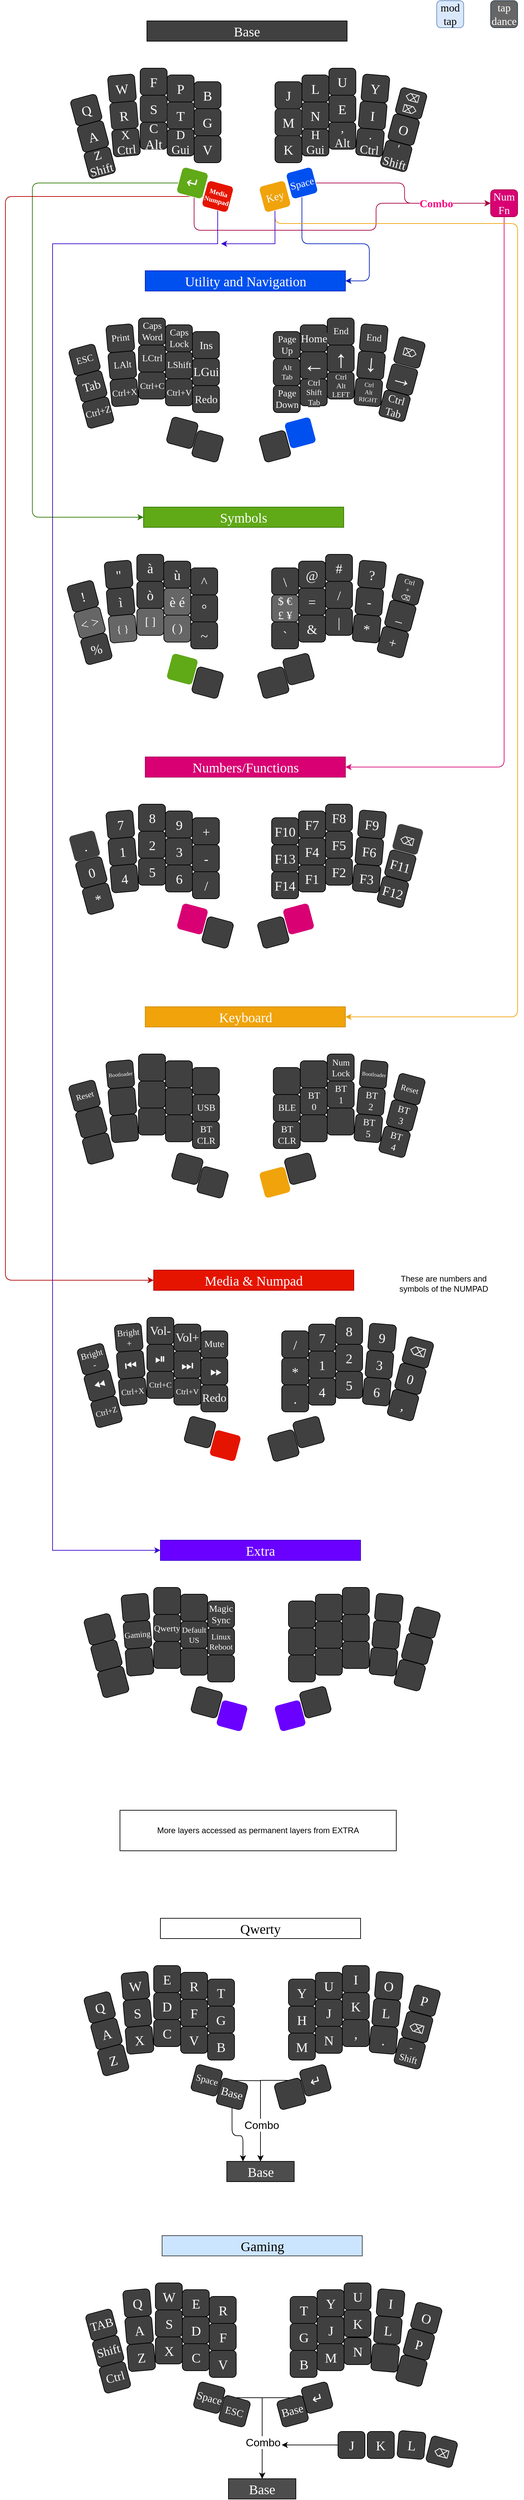 <mxfile version="23.1.5" type="device">
  <diagram id="EX9U6J9YtXhR0Z1IHUno" name="Pagina-1">
    <mxGraphModel dx="981" dy="2262" grid="1" gridSize="10" guides="0" tooltips="1" connect="1" arrows="1" fold="1" page="1" pageScale="1" pageWidth="827" pageHeight="1169" math="0" shadow="0">
      <root>
        <mxCell id="0" />
        <mxCell id="1" parent="0" />
        <mxCell id="iFBfvALlvyKdv1rGwnyk-2" value="R" style="rounded=1;whiteSpace=wrap;html=1;fontSize=20;fillColor=#404040;fontFamily=Tahoma;fontColor=#FFFFFF;rotation=355;strokeColor=#171717;verticalAlign=middle;" parent="1" vertex="1">
          <mxGeometry x="196" y="110" width="40" height="40" as="geometry" />
        </mxCell>
        <mxCell id="iFBfvALlvyKdv1rGwnyk-3" value="Base" style="rounded=0;whiteSpace=wrap;html=1;fontSize=20;fillColor=#404040;glass=0;sketch=0;fontColor=#FFFFFF;fontFamily=Lucida Console;" parent="1" vertex="1">
          <mxGeometry x="250" y="-10" width="297" height="30" as="geometry" />
        </mxCell>
        <mxCell id="iFBfvALlvyKdv1rGwnyk-4" value="V" style="rounded=1;whiteSpace=wrap;html=1;fontSize=20;fillColor=#404040;fontFamily=Tahoma;fontColor=#FAFAFA;" parent="1" vertex="1">
          <mxGeometry x="320" y="160" width="40" height="40" as="geometry" />
        </mxCell>
        <mxCell id="iFBfvALlvyKdv1rGwnyk-7" value="B" style="rounded=1;whiteSpace=wrap;html=1;fontSize=20;fillColor=#404040;fontFamily=Tahoma;fontColor=#FAFAFA;" parent="1" vertex="1">
          <mxGeometry x="320" y="80" width="40" height="40" as="geometry" />
        </mxCell>
        <mxCell id="iFBfvALlvyKdv1rGwnyk-8" value="T" style="rounded=1;whiteSpace=wrap;html=1;fontSize=20;fillColor=#404040;fontFamily=Tahoma;fontColor=#ffffff;strokeColor=#171717;verticalAlign=middle;" parent="1" vertex="1">
          <mxGeometry x="280" y="110" width="40" height="40" as="geometry" />
        </mxCell>
        <mxCell id="iFBfvALlvyKdv1rGwnyk-9" value="G" style="rounded=1;whiteSpace=wrap;html=1;fontSize=20;fillColor=#404040;fontFamily=Tahoma;fontColor=#FAFAFA;" parent="1" vertex="1">
          <mxGeometry x="320" y="120" width="40" height="40" as="geometry" />
        </mxCell>
        <mxCell id="iFBfvALlvyKdv1rGwnyk-10" value="W" style="rounded=1;whiteSpace=wrap;html=1;fontSize=20;fillColor=#404040;fontFamily=Tahoma;fontColor=#FAFAFA;rotation=-5;" parent="1" vertex="1">
          <mxGeometry x="193" y="70" width="40" height="40" as="geometry" />
        </mxCell>
        <mxCell id="iFBfvALlvyKdv1rGwnyk-11" value="S" style="rounded=1;whiteSpace=wrap;html=1;fontSize=20;fillColor=#404040;fontFamily=Tahoma;fontColor=#FFFFFF;strokeColor=#171717;verticalAlign=middle;" parent="1" vertex="1">
          <mxGeometry x="240" y="100" width="40" height="40" as="geometry" />
        </mxCell>
        <mxCell id="iFBfvALlvyKdv1rGwnyk-12" value="D&lt;br style=&quot;font-size: 18px;&quot;&gt;Gui" style="rounded=1;whiteSpace=wrap;html=1;fontSize=18;fillColor=#404040;fontFamily=Tahoma;fontColor=#FAFAFA;verticalAlign=middle;" parent="1" vertex="1">
          <mxGeometry x="280" y="150" width="40" height="40" as="geometry" />
        </mxCell>
        <mxCell id="iFBfvALlvyKdv1rGwnyk-13" value="C&lt;br&gt;Alt" style="rounded=1;whiteSpace=wrap;html=1;fontSize=20;fillColor=#404040;fontFamily=Tahoma;fontColor=#FAFAFA;verticalAlign=middle;" parent="1" vertex="1">
          <mxGeometry x="240" y="140" width="40" height="40" as="geometry" />
        </mxCell>
        <mxCell id="iFBfvALlvyKdv1rGwnyk-14" value="X&lt;br style=&quot;font-size: 18px;&quot;&gt;Ctrl" style="rounded=1;whiteSpace=wrap;html=1;fontSize=18;fillColor=#404040;fontFamily=Tahoma;fontColor=#FAFAFA;rotation=355;verticalAlign=middle;" parent="1" vertex="1">
          <mxGeometry x="199" y="150" width="40" height="40" as="geometry" />
        </mxCell>
        <mxCell id="iFBfvALlvyKdv1rGwnyk-15" value="Z&lt;br style=&quot;font-size: 18px;&quot;&gt;Shift" style="rounded=1;whiteSpace=wrap;html=1;fontSize=18;fillColor=#404040;fontFamily=Tahoma;fontColor=#FAFAFA;rotation=345;verticalAlign=middle;" parent="1" vertex="1">
          <mxGeometry x="160" y="180" width="40" height="40" as="geometry" />
        </mxCell>
        <mxCell id="iFBfvALlvyKdv1rGwnyk-16" value="Q" style="rounded=1;whiteSpace=wrap;html=1;fontSize=20;fillColor=#404040;fontFamily=Tahoma;fontColor=#FAFAFA;rotation=345;" parent="1" vertex="1">
          <mxGeometry x="140" y="102" width="40" height="40" as="geometry" />
        </mxCell>
        <mxCell id="iFBfvALlvyKdv1rGwnyk-17" value="A" style="rounded=1;whiteSpace=wrap;html=1;fontSize=20;fillColor=#404040;fontFamily=Tahoma;rotation=345;strokeColor=#000000;fontColor=#FFFFFF;" parent="1" vertex="1">
          <mxGeometry x="150" y="141" width="40" height="40" as="geometry" />
        </mxCell>
        <mxCell id="iFBfvALlvyKdv1rGwnyk-398" value="" style="edgeStyle=orthogonalEdgeStyle;orthogonalLoop=1;jettySize=auto;html=1;fontFamily=Tahoma;fontSize=16;fontColor=#FAFAFA;entryX=0;entryY=0.5;entryDx=0;entryDy=0;fillColor=#60a917;strokeColor=#2D7600;rounded=1;" parent="1" target="iFBfvALlvyKdv1rGwnyk-135" edge="1">
          <mxGeometry relative="1" as="geometry">
            <Array as="points">
              <mxPoint x="80" y="230" />
              <mxPoint x="80" y="725" />
            </Array>
            <mxPoint x="299.294" y="230" as="sourcePoint" />
          </mxGeometry>
        </mxCell>
        <mxCell id="iFBfvALlvyKdv1rGwnyk-401" style="edgeStyle=orthogonalEdgeStyle;rounded=1;orthogonalLoop=1;jettySize=auto;html=1;fontFamily=Tahoma;fontSize=16;fontColor=#FAFAFA;fillColor=#d80073;strokeColor=#A50040;" parent="1" target="iFBfvALlvyKdv1rGwnyk-400" edge="1">
          <mxGeometry relative="1" as="geometry">
            <Array as="points">
              <mxPoint x="320" y="300" />
              <mxPoint x="590" y="300" />
              <mxPoint x="590" y="260" />
            </Array>
            <mxPoint x="320.008" y="250.708" as="sourcePoint" />
          </mxGeometry>
        </mxCell>
        <mxCell id="iFBfvALlvyKdv1rGwnyk-19" value="I" style="rounded=1;whiteSpace=wrap;html=1;fontSize=20;fillColor=#404040;fontFamily=Tahoma;rotation=5;flipV=0;flipH=0;direction=east;strokeColor=#000000;verticalAlign=middle;fontColor=#FFFFFF;" parent="1" vertex="1">
          <mxGeometry x="565" y="110" width="40" height="40" as="geometry" />
        </mxCell>
        <mxCell id="iFBfvALlvyKdv1rGwnyk-20" value="K" style="rounded=1;whiteSpace=wrap;html=1;fontSize=20;fillColor=#404040;fontFamily=Tahoma;fontColor=#FAFAFA;flipV=0;flipH=0;direction=east;" parent="1" vertex="1">
          <mxGeometry x="440" y="160" width="40" height="40" as="geometry" />
        </mxCell>
        <mxCell id="iFBfvALlvyKdv1rGwnyk-23" value="J" style="rounded=1;whiteSpace=wrap;html=1;fontSize=20;fillColor=#404040;fontFamily=Tahoma;fontColor=#FAFAFA;flipV=0;flipH=0;direction=east;" parent="1" vertex="1">
          <mxGeometry x="440" y="80" width="40" height="40" as="geometry" />
        </mxCell>
        <mxCell id="iFBfvALlvyKdv1rGwnyk-24" value="N" style="rounded=1;whiteSpace=wrap;html=1;fontSize=20;fillColor=#404040;fontFamily=Tahoma;fontColor=#ffffff;flipV=0;flipH=0;direction=east;strokeColor=#171717;verticalAlign=middle;" parent="1" vertex="1">
          <mxGeometry x="480" y="110" width="40" height="40" as="geometry" />
        </mxCell>
        <mxCell id="iFBfvALlvyKdv1rGwnyk-25" value="M" style="rounded=1;whiteSpace=wrap;html=1;fontSize=20;fillColor=#404040;fontFamily=Tahoma;fontColor=#FAFAFA;flipV=0;flipH=0;direction=east;strokeColor=#171717;" parent="1" vertex="1">
          <mxGeometry x="440" y="120" width="40" height="40" as="geometry" />
        </mxCell>
        <mxCell id="iFBfvALlvyKdv1rGwnyk-27" value="E" style="rounded=1;whiteSpace=wrap;html=1;fontSize=20;fillColor=#404040;fontFamily=Tahoma;flipV=0;flipH=0;direction=east;strokeColor=#000000;verticalAlign=middle;fontColor=#FFFFFF;" parent="1" vertex="1">
          <mxGeometry x="520" y="100" width="40" height="40" as="geometry" />
        </mxCell>
        <mxCell id="iFBfvALlvyKdv1rGwnyk-28" value="H&lt;br style=&quot;font-size: 18px;&quot;&gt;Gui" style="rounded=1;whiteSpace=wrap;html=1;fontSize=18;fillColor=#404040;fontFamily=Tahoma;fontColor=#FAFAFA;flipV=0;flipH=0;direction=east;verticalAlign=middle;" parent="1" vertex="1">
          <mxGeometry x="480" y="150" width="40" height="40" as="geometry" />
        </mxCell>
        <mxCell id="iFBfvALlvyKdv1rGwnyk-29" value=",&lt;br style=&quot;font-size: 18px;&quot;&gt;Alt" style="rounded=1;whiteSpace=wrap;html=1;fontSize=18;fillColor=#404040;fontFamily=Tahoma;fontColor=#FAFAFA;flipV=0;flipH=0;direction=east;verticalAlign=middle;" parent="1" vertex="1">
          <mxGeometry x="520" y="140" width="40" height="40" as="geometry" />
        </mxCell>
        <mxCell id="iFBfvALlvyKdv1rGwnyk-30" value=".&lt;br style=&quot;font-size: 18px;&quot;&gt;Ctrl" style="rounded=1;whiteSpace=wrap;html=1;fontSize=18;fillColor=#404040;fontFamily=Tahoma;fontColor=#FAFAFA;rotation=5;flipV=0;flipH=0;direction=east;verticalAlign=middle;" parent="1" vertex="1">
          <mxGeometry x="561" y="150" width="40" height="40" as="geometry" />
        </mxCell>
        <mxCell id="iFBfvALlvyKdv1rGwnyk-31" value="&#39;&lt;br style=&quot;font-size: 18px;&quot;&gt;Shift" style="rounded=1;whiteSpace=wrap;html=1;fontSize=18;fillColor=#404040;fontFamily=Tahoma;fontColor=#FAFAFA;rotation=15;flipV=0;flipH=0;direction=east;labelPosition=center;verticalLabelPosition=middle;align=center;verticalAlign=middle;" parent="1" vertex="1">
          <mxGeometry x="600" y="170" width="40" height="40" as="geometry" />
        </mxCell>
        <mxCell id="iFBfvALlvyKdv1rGwnyk-32" value="&lt;span style=&quot;font-family: &amp;quot;segoe ui emoji&amp;quot;, &amp;quot;apple color emoji&amp;quot;, &amp;quot;noto color emoji&amp;quot;; font-size: 15px;&quot;&gt;⌫&lt;br style=&quot;font-size: 15px;&quot;&gt;&lt;/span&gt;&lt;span style=&quot;font-family: &amp;quot;segoe ui emoji&amp;quot;, &amp;quot;apple color emoji&amp;quot;, &amp;quot;noto color emoji&amp;quot;; font-size: 15px;&quot;&gt;⌦&lt;/span&gt;&lt;span style=&quot;font-family: &amp;quot;segoe ui emoji&amp;quot;, &amp;quot;apple color emoji&amp;quot;, &amp;quot;noto color emoji&amp;quot;; font-size: 15px;&quot;&gt;&lt;br style=&quot;font-size: 15px;&quot;&gt;&lt;/span&gt;" style="rounded=1;whiteSpace=wrap;html=1;fontSize=15;fillColor=#404040;fontFamily=Tahoma;fontColor=#FAFAFA;rotation=15;flipV=0;flipH=0;direction=east;" parent="1" vertex="1">
          <mxGeometry x="622" y="92" width="40" height="40" as="geometry" />
        </mxCell>
        <mxCell id="iFBfvALlvyKdv1rGwnyk-33" value="O" style="rounded=1;whiteSpace=wrap;html=1;fontSize=20;fillColor=#404040;fontFamily=Tahoma;rotation=15;flipV=0;flipH=0;direction=east;strokeColor=#000000;fontColor=#FFFFFF;" parent="1" vertex="1">
          <mxGeometry x="611" y="131" width="40" height="40" as="geometry" />
        </mxCell>
        <mxCell id="iFBfvALlvyKdv1rGwnyk-403" style="edgeStyle=orthogonalEdgeStyle;rounded=1;orthogonalLoop=1;jettySize=auto;html=1;entryX=0;entryY=0.5;entryDx=0;entryDy=0;fontFamily=Tahoma;fontSize=16;fontColor=#FAFAFA;fillColor=#d80073;strokeColor=#A50040;" parent="1" source="iFBfvALlvyKdv1rGwnyk-34" target="iFBfvALlvyKdv1rGwnyk-400" edge="1">
          <mxGeometry relative="1" as="geometry" />
        </mxCell>
        <mxCell id="iFBfvALlvyKdv1rGwnyk-407" value="Combo" style="edgeLabel;html=1;align=center;verticalAlign=middle;resizable=0;points=[];fontSize=16;fontFamily=Tahoma;fontColor=#FF0080;fontStyle=1" parent="iFBfvALlvyKdv1rGwnyk-403" vertex="1" connectable="0">
          <mxGeometry x="0.331" y="1" relative="1" as="geometry">
            <mxPoint x="16" y="1" as="offset" />
          </mxGeometry>
        </mxCell>
        <mxCell id="iFBfvALlvyKdv1rGwnyk-404" style="edgeStyle=orthogonalEdgeStyle;rounded=1;orthogonalLoop=1;jettySize=auto;html=1;fontFamily=Tahoma;fontSize=16;fontColor=#FAFAFA;entryX=1;entryY=0.5;entryDx=0;entryDy=0;fillColor=#0050ef;strokeColor=#001DBC;" parent="1" source="iFBfvALlvyKdv1rGwnyk-34" target="iFBfvALlvyKdv1rGwnyk-36" edge="1">
          <mxGeometry relative="1" as="geometry">
            <mxPoint x="560" y="350" as="targetPoint" />
            <Array as="points">
              <mxPoint x="480" y="320" />
              <mxPoint x="580" y="320" />
              <mxPoint x="580" y="375" />
            </Array>
          </mxGeometry>
        </mxCell>
        <mxCell id="iFBfvALlvyKdv1rGwnyk-34" value="Space" style="rounded=1;whiteSpace=wrap;html=1;fontSize=15;fillColor=#0050ef;fontFamily=Tahoma;fontColor=#ffffff;rotation=345;flipV=0;flipH=0;direction=east;strokeColor=#FFFFFF;" parent="1" vertex="1">
          <mxGeometry x="460" y="210" width="40" height="40" as="geometry" />
        </mxCell>
        <mxCell id="iFBfvALlvyKdv1rGwnyk-35" value="LAlt" style="rounded=1;whiteSpace=wrap;html=1;fontSize=14;fillColor=#404040;fontFamily=Tahoma;fontColor=#FAFAFA;rotation=355;" parent="1" vertex="1">
          <mxGeometry x="193.5" y="480" width="40" height="40" as="geometry" />
        </mxCell>
        <mxCell id="iFBfvALlvyKdv1rGwnyk-36" value="Utility and Navigation" style="rounded=0;whiteSpace=wrap;html=1;fontSize=20;fillColor=#0050ef;glass=0;sketch=0;fontFamily=Lucida Console;strokeColor=#001DBC;fontColor=#ffffff;" parent="1" vertex="1">
          <mxGeometry x="247.5" y="360" width="297" height="30" as="geometry" />
        </mxCell>
        <mxCell id="iFBfvALlvyKdv1rGwnyk-37" value="&lt;span style=&quot;color: rgb(250, 250, 250); font-family: Tahoma; font-size: 16px; font-style: normal; font-variant-ligatures: normal; font-variant-caps: normal; font-weight: 400; letter-spacing: normal; orphans: 2; text-align: center; text-indent: 0px; text-transform: none; widows: 2; word-spacing: 0px; -webkit-text-stroke-width: 0px; background-color: rgb(64, 64, 64); text-decoration-thickness: initial; text-decoration-style: initial; text-decoration-color: initial; float: none; display: inline !important;&quot;&gt;Redo&lt;/span&gt;" style="rounded=1;whiteSpace=wrap;html=1;fontSize=16;fillColor=#404040;fontFamily=Tahoma;fontColor=#FAFAFA;" parent="1" vertex="1">
          <mxGeometry x="317.5" y="530" width="40" height="40" as="geometry" />
        </mxCell>
        <mxCell id="iFBfvALlvyKdv1rGwnyk-38" value="Caps&lt;br style=&quot;font-size: 14px;&quot;&gt;Word" style="rounded=1;whiteSpace=wrap;html=1;fontSize=14;fillColor=#404040;fontFamily=Tahoma;fontColor=#FAFAFA;" parent="1" vertex="1">
          <mxGeometry x="237.5" y="430" width="40" height="40" as="geometry" />
        </mxCell>
        <mxCell id="iFBfvALlvyKdv1rGwnyk-39" value="&lt;span style=&quot;color: rgb(250, 250, 250); font-family: Tahoma; font-size: 14px; font-style: normal; font-variant-ligatures: normal; font-variant-caps: normal; font-weight: 400; letter-spacing: normal; orphans: 2; text-align: center; text-indent: 0px; text-transform: none; widows: 2; word-spacing: 0px; -webkit-text-stroke-width: 0px; background-color: rgb(64, 64, 64); text-decoration-thickness: initial; text-decoration-style: initial; text-decoration-color: initial; float: none; display: inline !important;&quot;&gt;Caps Lock&lt;br style=&quot;font-size: 14px;&quot;&gt;&lt;/span&gt;" style="rounded=1;whiteSpace=wrap;html=1;fontSize=14;fillColor=#404040;fontFamily=Tahoma;fontColor=#FAFAFA;" parent="1" vertex="1">
          <mxGeometry x="277.5" y="440" width="40" height="40" as="geometry" />
        </mxCell>
        <mxCell id="iFBfvALlvyKdv1rGwnyk-40" value="&lt;span style=&quot;color: rgb(250, 250, 250); font-family: Tahoma; font-size: 16px; font-style: normal; font-variant-ligatures: normal; font-variant-caps: normal; font-weight: 400; letter-spacing: normal; orphans: 2; text-align: center; text-indent: 0px; text-transform: none; widows: 2; word-spacing: 0px; -webkit-text-stroke-width: 0px; background-color: rgb(64, 64, 64); text-decoration-thickness: initial; text-decoration-style: initial; text-decoration-color: initial; float: none; display: inline !important;&quot;&gt;Ins&lt;/span&gt;" style="rounded=1;whiteSpace=wrap;html=1;fontSize=16;fillColor=#404040;fontFamily=Tahoma;fontColor=#FAFAFA;" parent="1" vertex="1">
          <mxGeometry x="317.5" y="450" width="40" height="40" as="geometry" />
        </mxCell>
        <mxCell id="iFBfvALlvyKdv1rGwnyk-41" value="LShift" style="rounded=1;whiteSpace=wrap;html=1;fontSize=14;fillColor=#404040;fontFamily=Tahoma;fontColor=#FAFAFA;" parent="1" vertex="1">
          <mxGeometry x="277.5" y="480" width="40" height="40" as="geometry" />
        </mxCell>
        <mxCell id="iFBfvALlvyKdv1rGwnyk-42" value="LGui" style="rounded=1;whiteSpace=wrap;html=1;fontSize=18;fillColor=#404040;fontFamily=Tahoma;fontColor=#FAFAFA;" parent="1" vertex="1">
          <mxGeometry x="317.5" y="490" width="40" height="40" as="geometry" />
        </mxCell>
        <mxCell id="iFBfvALlvyKdv1rGwnyk-43" value="Print" style="rounded=1;whiteSpace=wrap;html=1;fontSize=14;fillColor=#404040;fontFamily=Tahoma;fontColor=#FAFAFA;rotation=-5;" parent="1" vertex="1">
          <mxGeometry x="190.5" y="440" width="40" height="40" as="geometry" />
        </mxCell>
        <mxCell id="iFBfvALlvyKdv1rGwnyk-44" value="LCtrl" style="rounded=1;whiteSpace=wrap;html=1;fontSize=14;fillColor=#404040;fontFamily=Tahoma;fontColor=#FAFAFA;" parent="1" vertex="1">
          <mxGeometry x="237.5" y="470" width="40" height="40" as="geometry" />
        </mxCell>
        <mxCell id="iFBfvALlvyKdv1rGwnyk-45" value="&lt;span style=&quot;color: rgb(250, 250, 250); font-family: Tahoma; font-size: 13px; font-style: normal; font-variant-ligatures: normal; font-variant-caps: normal; font-weight: 400; letter-spacing: normal; orphans: 2; text-align: center; text-indent: 0px; text-transform: none; widows: 2; word-spacing: 0px; -webkit-text-stroke-width: 0px; background-color: rgb(64, 64, 64); text-decoration-thickness: initial; text-decoration-style: initial; text-decoration-color: initial; float: none; display: inline !important;&quot;&gt;Ctrl+V&lt;/span&gt;" style="rounded=1;whiteSpace=wrap;html=1;fontSize=13;fillColor=#404040;fontFamily=Tahoma;fontColor=#FAFAFA;" parent="1" vertex="1">
          <mxGeometry x="277.5" y="520" width="40" height="40" as="geometry" />
        </mxCell>
        <mxCell id="iFBfvALlvyKdv1rGwnyk-46" value="&lt;span style=&quot;color: rgb(250, 250, 250); font-family: Tahoma; font-size: 13px; font-style: normal; font-variant-ligatures: normal; font-variant-caps: normal; font-weight: 400; letter-spacing: normal; orphans: 2; text-align: center; text-indent: 0px; text-transform: none; widows: 2; word-spacing: 0px; -webkit-text-stroke-width: 0px; background-color: rgb(64, 64, 64); text-decoration-thickness: initial; text-decoration-style: initial; text-decoration-color: initial; float: none; display: inline !important;&quot;&gt;Ctrl+C&lt;br style=&quot;font-size: 13px;&quot;&gt;&lt;/span&gt;" style="rounded=1;whiteSpace=wrap;html=1;fontSize=13;fillColor=#404040;fontFamily=Tahoma;fontColor=#FAFAFA;" parent="1" vertex="1">
          <mxGeometry x="237.5" y="510" width="40" height="40" as="geometry" />
        </mxCell>
        <mxCell id="iFBfvALlvyKdv1rGwnyk-47" value="&lt;span style=&quot;color: rgb(250, 250, 250); font-family: Tahoma; font-size: 13px; font-style: normal; font-variant-ligatures: normal; font-variant-caps: normal; font-weight: 400; letter-spacing: normal; orphans: 2; text-align: center; text-indent: 0px; text-transform: none; widows: 2; word-spacing: 0px; -webkit-text-stroke-width: 0px; background-color: rgb(64, 64, 64); text-decoration-thickness: initial; text-decoration-style: initial; text-decoration-color: initial; float: none; display: inline !important;&quot;&gt;Ctrl+X&lt;br style=&quot;font-size: 13px;&quot;&gt;&lt;/span&gt;" style="rounded=1;whiteSpace=wrap;html=1;fontSize=13;fillColor=#404040;fontFamily=Tahoma;fontColor=#FAFAFA;rotation=355;" parent="1" vertex="1">
          <mxGeometry x="196.5" y="520" width="40" height="40" as="geometry" />
        </mxCell>
        <mxCell id="iFBfvALlvyKdv1rGwnyk-48" value="&lt;span style=&quot;font-size: 14px;&quot;&gt;Ctrl+Z&lt;br style=&quot;font-size: 14px;&quot;&gt;&lt;/span&gt;" style="rounded=1;whiteSpace=wrap;html=1;fontSize=14;fillColor=#404040;fontFamily=Tahoma;fontColor=#FAFAFA;rotation=345;" parent="1" vertex="1">
          <mxGeometry x="157.5" y="550" width="40" height="40" as="geometry" />
        </mxCell>
        <mxCell id="iFBfvALlvyKdv1rGwnyk-49" value="ESC" style="rounded=1;whiteSpace=wrap;html=1;fontSize=14;fillColor=#404040;fontFamily=Tahoma;fontColor=#FAFAFA;rotation=345;" parent="1" vertex="1">
          <mxGeometry x="137.5" y="472" width="40" height="40" as="geometry" />
        </mxCell>
        <mxCell id="iFBfvALlvyKdv1rGwnyk-50" value="Tab" style="rounded=1;whiteSpace=wrap;html=1;fontSize=18;fillColor=#404040;fontFamily=Tahoma;fontColor=#FAFAFA;rotation=345;" parent="1" vertex="1">
          <mxGeometry x="147.5" y="511" width="40" height="40" as="geometry" />
        </mxCell>
        <mxCell id="iFBfvALlvyKdv1rGwnyk-52" value="&lt;span style=&quot;color: rgb(250, 250, 250); font-family: sans-serif; font-size: 35px; font-style: normal; font-variant-ligatures: normal; font-variant-caps: normal; font-weight: 400; letter-spacing: normal; orphans: 2; text-align: center; text-indent: 0px; text-transform: none; widows: 2; word-spacing: 0px; -webkit-text-stroke-width: 0px; background-color: rgb(64, 64, 64); text-decoration-thickness: initial; text-decoration-style: initial; text-decoration-color: initial; float: none; display: inline !important;&quot;&gt;↓&lt;/span&gt;" style="rounded=1;whiteSpace=wrap;html=1;fontSize=14;fillColor=#404040;fontFamily=Tahoma;fontColor=#FAFAFA;rotation=5;flipV=0;flipH=0;direction=east;verticalAlign=bottom;" parent="1" vertex="1">
          <mxGeometry x="562.5" y="480" width="40" height="40" as="geometry" />
        </mxCell>
        <mxCell id="iFBfvALlvyKdv1rGwnyk-53" value="&lt;span style=&quot;color: rgb(250, 250, 250); font-family: Tahoma; font-size: 14px; font-style: normal; font-variant-ligatures: normal; font-variant-caps: normal; font-weight: 400; letter-spacing: normal; orphans: 2; text-align: center; text-indent: 0px; text-transform: none; widows: 2; word-spacing: 0px; -webkit-text-stroke-width: 0px; background-color: rgb(64, 64, 64); text-decoration-thickness: initial; text-decoration-style: initial; text-decoration-color: initial; float: none; display: inline !important;&quot;&gt;Page&lt;br&gt;Down&lt;br style=&quot;font-size: 14px;&quot;&gt;&lt;/span&gt;" style="rounded=1;whiteSpace=wrap;html=1;fontSize=14;fillColor=#404040;fontFamily=Tahoma;fontColor=#FAFAFA;flipV=0;flipH=0;direction=east;" parent="1" vertex="1">
          <mxGeometry x="437.5" y="530" width="40" height="40" as="geometry" />
        </mxCell>
        <mxCell id="iFBfvALlvyKdv1rGwnyk-54" value="End" style="rounded=1;whiteSpace=wrap;html=1;fontSize=14;fillColor=#404040;fontFamily=Tahoma;fontColor=#FAFAFA;flipV=0;flipH=0;direction=east;" parent="1" vertex="1">
          <mxGeometry x="517.5" y="430" width="40" height="40" as="geometry" />
        </mxCell>
        <mxCell id="iFBfvALlvyKdv1rGwnyk-55" value="&lt;span style=&quot;background-color: rgb(64, 64, 64);&quot;&gt;Home&lt;/span&gt;" style="rounded=1;whiteSpace=wrap;html=1;fontSize=16;fillColor=#404040;fontFamily=Tahoma;fontColor=#FAFAFA;flipV=0;flipH=0;direction=east;" parent="1" vertex="1">
          <mxGeometry x="477.5" y="440" width="40" height="40" as="geometry" />
        </mxCell>
        <mxCell id="iFBfvALlvyKdv1rGwnyk-56" value="&lt;span style=&quot;color: rgb(250, 250, 250); font-family: Tahoma; font-size: 14px; font-style: normal; font-variant-ligatures: normal; font-variant-caps: normal; font-weight: 400; letter-spacing: normal; orphans: 2; text-align: center; text-indent: 0px; text-transform: none; widows: 2; word-spacing: 0px; -webkit-text-stroke-width: 0px; background-color: rgb(64, 64, 64); text-decoration-thickness: initial; text-decoration-style: initial; text-decoration-color: initial; float: none; display: inline !important;&quot;&gt;Page&lt;br&gt;Up&lt;br style=&quot;font-size: 14px;&quot;&gt;&lt;/span&gt;" style="rounded=1;whiteSpace=wrap;html=1;fontSize=14;fillColor=#404040;fontFamily=Tahoma;fontColor=#FAFAFA;flipV=0;flipH=0;direction=east;" parent="1" vertex="1">
          <mxGeometry x="437.5" y="450" width="40" height="40" as="geometry" />
        </mxCell>
        <mxCell id="iFBfvALlvyKdv1rGwnyk-57" value="&lt;span style=&quot;color: rgb(250, 250, 250); font-family: sans-serif; font-size: 32px; font-style: normal; font-variant-ligatures: normal; font-variant-caps: normal; font-weight: 400; letter-spacing: normal; orphans: 2; text-align: center; text-indent: 0px; text-transform: none; widows: 2; word-spacing: 0px; -webkit-text-stroke-width: 0px; background-color: rgb(64, 64, 64); text-decoration-thickness: initial; text-decoration-style: initial; text-decoration-color: initial; float: none; display: inline !important;&quot;&gt;←&lt;/span&gt;" style="rounded=1;whiteSpace=wrap;html=1;fontSize=32;fillColor=#404040;fontFamily=Tahoma;fontColor=#FAFAFA;flipV=0;flipH=0;direction=east;verticalAlign=bottom;horizontal=1;" parent="1" vertex="1">
          <mxGeometry x="477.5" y="480" width="40" height="40" as="geometry" />
        </mxCell>
        <mxCell id="iFBfvALlvyKdv1rGwnyk-58" value="&lt;span style=&quot;color: rgb(250, 250, 250); font-family: Tahoma; font-size: 11px; font-style: normal; font-variant-ligatures: normal; font-variant-caps: normal; font-weight: 400; letter-spacing: normal; orphans: 2; text-align: center; text-indent: 0px; text-transform: none; widows: 2; word-spacing: 0px; -webkit-text-stroke-width: 0px; background-color: rgb(64, 64, 64); text-decoration-thickness: initial; text-decoration-style: initial; text-decoration-color: initial; float: none; display: inline !important;&quot;&gt;Alt&lt;br&gt;Tab&lt;br style=&quot;font-size: 11px;&quot;&gt;&lt;/span&gt;" style="rounded=1;whiteSpace=wrap;html=1;fontSize=11;fillColor=#404040;fontFamily=Tahoma;fontColor=#FAFAFA;flipV=0;flipH=0;direction=east;verticalAlign=middle;" parent="1" vertex="1">
          <mxGeometry x="437.5" y="490" width="40" height="40" as="geometry" />
        </mxCell>
        <mxCell id="iFBfvALlvyKdv1rGwnyk-59" value="&lt;span style=&quot;color: rgb(250, 250, 250); font-family: Tahoma; font-size: 14px; font-style: normal; font-variant-ligatures: normal; font-variant-caps: normal; font-weight: 400; letter-spacing: normal; orphans: 2; text-align: center; text-indent: 0px; text-transform: none; widows: 2; word-spacing: 0px; -webkit-text-stroke-width: 0px; background-color: rgb(64, 64, 64); text-decoration-thickness: initial; text-decoration-style: initial; text-decoration-color: initial; float: none; display: inline !important;&quot;&gt;End&lt;br style=&quot;font-size: 14px;&quot;&gt;&lt;/span&gt;" style="rounded=1;whiteSpace=wrap;html=1;fontSize=14;fillColor=#404040;fontFamily=Tahoma;fontColor=#FAFAFA;rotation=5;flipV=0;flipH=0;direction=east;" parent="1" vertex="1">
          <mxGeometry x="566.5" y="440" width="40" height="40" as="geometry" />
        </mxCell>
        <mxCell id="iFBfvALlvyKdv1rGwnyk-60" value="&lt;span style=&quot;color: rgb(250, 250, 250); font-family: sans-serif; font-size: 35px; font-style: normal; font-variant-ligatures: normal; font-variant-caps: normal; font-weight: 400; letter-spacing: normal; orphans: 2; text-align: center; text-indent: 0px; text-transform: none; widows: 2; word-spacing: 0px; -webkit-text-stroke-width: 0px; background-color: rgb(64, 64, 64); text-decoration-thickness: initial; text-decoration-style: initial; text-decoration-color: initial; float: none; display: inline !important;&quot;&gt;↑&lt;/span&gt;" style="rounded=1;whiteSpace=wrap;html=1;fontSize=14;fillColor=#404040;fontFamily=Tahoma;fontColor=#FAFAFA;flipV=0;flipH=0;direction=east;" parent="1" vertex="1">
          <mxGeometry x="517.5" y="470" width="40" height="40" as="geometry" />
        </mxCell>
        <mxCell id="iFBfvALlvyKdv1rGwnyk-61" value="&lt;span style=&quot;background-color: rgb(64, 64, 64); font-size: 12px;&quot;&gt;Ctrl&lt;br style=&quot;font-size: 12px;&quot;&gt;Shift&lt;br style=&quot;font-size: 12px;&quot;&gt;Tab&lt;br style=&quot;font-size: 12px;&quot;&gt;&lt;/span&gt;" style="rounded=1;whiteSpace=wrap;html=1;fontSize=12;fillColor=#404040;fontFamily=Tahoma;fontColor=#FAFAFA;flipV=0;flipH=0;direction=east;" parent="1" vertex="1">
          <mxGeometry x="477.5" y="520" width="40" height="40" as="geometry" />
        </mxCell>
        <mxCell id="iFBfvALlvyKdv1rGwnyk-62" value="&lt;span style=&quot;color: rgb(250, 250, 250); font-family: Tahoma; font-size: 11px; font-style: normal; font-variant-ligatures: normal; font-variant-caps: normal; font-weight: 400; letter-spacing: normal; orphans: 2; text-align: center; text-indent: 0px; text-transform: none; widows: 2; word-spacing: 0px; -webkit-text-stroke-width: 0px; background-color: rgb(64, 64, 64); text-decoration-thickness: initial; text-decoration-style: initial; text-decoration-color: initial; float: none; display: inline !important;&quot;&gt;&lt;span style=&quot;font-size: 11px;&quot;&gt;Ctrl&lt;/span&gt;&lt;br style=&quot;border-color: var(--border-color); font-size: 11px;&quot;&gt;&lt;span style=&quot;font-size: 11px;&quot;&gt;Alt&lt;/span&gt;&lt;br style=&quot;border-color: var(--border-color); font-size: 11px;&quot;&gt;&lt;span style=&quot;font-size: 11px;&quot;&gt;LEFT&lt;/span&gt;&lt;br style=&quot;font-size: 11px;&quot;&gt;&lt;/span&gt;" style="rounded=1;whiteSpace=wrap;html=1;fontSize=11;fillColor=#404040;fontFamily=Tahoma;fontColor=#FAFAFA;flipV=0;flipH=0;direction=east;" parent="1" vertex="1">
          <mxGeometry x="517.5" y="510" width="40" height="40" as="geometry" />
        </mxCell>
        <mxCell id="iFBfvALlvyKdv1rGwnyk-63" value="&lt;span style=&quot;color: rgb(250, 250, 250); font-family: Tahoma; font-size: 9px; font-style: normal; font-variant-ligatures: normal; font-variant-caps: normal; font-weight: 400; letter-spacing: normal; orphans: 2; text-align: center; text-indent: 0px; text-transform: none; widows: 2; word-spacing: 0px; -webkit-text-stroke-width: 0px; background-color: rgb(64, 64, 64); text-decoration-thickness: initial; text-decoration-style: initial; text-decoration-color: initial; float: none; display: inline !important;&quot;&gt;Ctrl&lt;br style=&quot;font-size: 9px;&quot;&gt;Alt&lt;br style=&quot;font-size: 9px;&quot;&gt;RIGHT&lt;br style=&quot;font-size: 9px;&quot;&gt;&lt;/span&gt;" style="rounded=1;whiteSpace=wrap;html=1;fontSize=9;fillColor=#404040;fontFamily=Tahoma;fontColor=#FAFAFA;rotation=5;flipV=0;flipH=0;direction=east;" parent="1" vertex="1">
          <mxGeometry x="558.5" y="520" width="40" height="40" as="geometry" />
        </mxCell>
        <mxCell id="iFBfvALlvyKdv1rGwnyk-64" value="Ctrl&lt;br style=&quot;font-size: 16px;&quot;&gt;Tab" style="rounded=1;whiteSpace=wrap;html=1;fontSize=16;fillColor=#404040;fontFamily=Tahoma;fontColor=#FAFAFA;rotation=15;flipV=0;flipH=0;direction=east;" parent="1" vertex="1">
          <mxGeometry x="597.5" y="540" width="40" height="40" as="geometry" />
        </mxCell>
        <mxCell id="iFBfvALlvyKdv1rGwnyk-65" value="&lt;span style=&quot;font-family: &amp;quot;segoe ui emoji&amp;quot;, &amp;quot;apple color emoji&amp;quot;, &amp;quot;noto color emoji&amp;quot;; font-size: 15px;&quot;&gt;⌦&lt;/span&gt;" style="rounded=1;whiteSpace=wrap;html=1;fontSize=16;fillColor=#404040;fontFamily=Tahoma;fontColor=#FAFAFA;rotation=15;flipV=0;flipH=0;direction=east;" parent="1" vertex="1">
          <mxGeometry x="619.5" y="461" width="40" height="40" as="geometry" />
        </mxCell>
        <mxCell id="iFBfvALlvyKdv1rGwnyk-66" value="&lt;span style=&quot;color: rgb(250, 250, 250); font-family: sans-serif; font-size: 32px; font-style: normal; font-variant-ligatures: normal; font-variant-caps: normal; font-weight: 400; letter-spacing: normal; orphans: 2; text-align: center; text-indent: 0px; text-transform: none; widows: 2; word-spacing: 0px; -webkit-text-stroke-width: 0px; background-color: rgb(64, 64, 64); text-decoration-thickness: initial; text-decoration-style: initial; text-decoration-color: initial; float: none; display: inline !important;&quot;&gt;→&lt;/span&gt;" style="rounded=1;whiteSpace=wrap;html=1;fontSize=32;fillColor=#404040;fontFamily=Tahoma;fontColor=#FAFAFA;rotation=15;flipV=0;flipH=0;direction=east;verticalAlign=bottom;" parent="1" vertex="1">
          <mxGeometry x="608.5" y="501" width="40" height="40" as="geometry" />
        </mxCell>
        <mxCell id="iFBfvALlvyKdv1rGwnyk-67" value="" style="rounded=1;whiteSpace=wrap;html=1;fontSize=20;fillColor=#0050ef;fontFamily=Tahoma;fontColor=#ffffff;rotation=345;flipV=0;flipH=0;direction=east;strokeColor=#FFFFFF;" parent="1" vertex="1">
          <mxGeometry x="457.5" y="580" width="40" height="40" as="geometry" />
        </mxCell>
        <mxCell id="iFBfvALlvyKdv1rGwnyk-134" value="ì" style="rounded=1;whiteSpace=wrap;html=1;fontSize=20;fillColor=#404040;fontFamily=Tahoma;fontColor=#FAFAFA;rotation=355;" parent="1" vertex="1">
          <mxGeometry x="191" y="830" width="40" height="40" as="geometry" />
        </mxCell>
        <mxCell id="iFBfvALlvyKdv1rGwnyk-135" value="Symbols" style="rounded=0;whiteSpace=wrap;html=1;fontSize=20;fillColor=#60a917;glass=0;sketch=0;fontFamily=Lucida Console;strokeColor=#2D7600;fontColor=#ffffff;" parent="1" vertex="1">
          <mxGeometry x="245" y="710" width="297" height="30" as="geometry" />
        </mxCell>
        <mxCell id="iFBfvALlvyKdv1rGwnyk-136" value="~" style="rounded=1;whiteSpace=wrap;html=1;fontSize=20;fillColor=#404040;fontFamily=Tahoma;fontColor=#FAFAFA;" parent="1" vertex="1">
          <mxGeometry x="315" y="880" width="40" height="40" as="geometry" />
        </mxCell>
        <mxCell id="iFBfvALlvyKdv1rGwnyk-137" value="à" style="rounded=1;whiteSpace=wrap;html=1;fontSize=20;fillColor=#404040;fontFamily=Tahoma;fontColor=#FAFAFA;" parent="1" vertex="1">
          <mxGeometry x="235" y="780" width="40" height="40" as="geometry" />
        </mxCell>
        <mxCell id="iFBfvALlvyKdv1rGwnyk-138" value="ù" style="rounded=1;whiteSpace=wrap;html=1;fontSize=20;fillColor=#404040;fontFamily=Tahoma;fontColor=#FAFAFA;" parent="1" vertex="1">
          <mxGeometry x="275" y="790" width="40" height="40" as="geometry" />
        </mxCell>
        <mxCell id="iFBfvALlvyKdv1rGwnyk-139" value="^" style="rounded=1;whiteSpace=wrap;html=1;fontSize=20;fillColor=#404040;fontFamily=Tahoma;fontColor=#FAFAFA;" parent="1" vertex="1">
          <mxGeometry x="315" y="800" width="40" height="40" as="geometry" />
        </mxCell>
        <mxCell id="iFBfvALlvyKdv1rGwnyk-140" value="è é" style="rounded=1;whiteSpace=wrap;html=1;fontSize=20;fillColor=#666666;fontFamily=Tahoma;fontColor=#FAFAFA;" parent="1" vertex="1">
          <mxGeometry x="275" y="830" width="40" height="40" as="geometry" />
        </mxCell>
        <mxCell id="iFBfvALlvyKdv1rGwnyk-141" value="°" style="rounded=1;whiteSpace=wrap;html=1;fontSize=20;fillColor=#404040;fontFamily=Tahoma;fontColor=#FAFAFA;" parent="1" vertex="1">
          <mxGeometry x="315" y="840" width="40" height="40" as="geometry" />
        </mxCell>
        <mxCell id="iFBfvALlvyKdv1rGwnyk-142" value="&quot;" style="rounded=1;whiteSpace=wrap;html=1;fontSize=20;fillColor=#404040;fontFamily=Tahoma;fontColor=#FAFAFA;rotation=-5;" parent="1" vertex="1">
          <mxGeometry x="188" y="790" width="40" height="40" as="geometry" />
        </mxCell>
        <mxCell id="iFBfvALlvyKdv1rGwnyk-143" value="ò" style="rounded=1;whiteSpace=wrap;html=1;fontSize=20;fillColor=#404040;fontFamily=Tahoma;fontColor=#FAFAFA;" parent="1" vertex="1">
          <mxGeometry x="235" y="820" width="40" height="40" as="geometry" />
        </mxCell>
        <mxCell id="iFBfvALlvyKdv1rGwnyk-144" value="&lt;span style=&quot;font-size: 17px;&quot;&gt;( )&lt;/span&gt;" style="rounded=1;whiteSpace=wrap;html=1;fontSize=17;fillColor=#666666;fontFamily=Tahoma;fontColor=#FFFFFF;labelBackgroundColor=none;labelBorderColor=none;" parent="1" vertex="1">
          <mxGeometry x="275" y="870" width="40" height="40" as="geometry" />
        </mxCell>
        <mxCell id="iFBfvALlvyKdv1rGwnyk-145" value="[ ]" style="rounded=1;whiteSpace=wrap;html=1;fontSize=17;fillColor=#666666;fontFamily=Tahoma;fontColor=#FAFAFA;labelBorderColor=none;labelBackgroundColor=none;" parent="1" vertex="1">
          <mxGeometry x="235" y="860" width="40" height="40" as="geometry" />
        </mxCell>
        <mxCell id="iFBfvALlvyKdv1rGwnyk-146" value="{ }" style="rounded=1;whiteSpace=wrap;html=1;fontSize=15;fillColor=#666666;fontFamily=Tahoma;fontColor=#FAFAFA;rotation=355;" parent="1" vertex="1">
          <mxGeometry x="194" y="870" width="40" height="40" as="geometry" />
        </mxCell>
        <mxCell id="iFBfvALlvyKdv1rGwnyk-147" value="%" style="rounded=1;whiteSpace=wrap;html=1;fontSize=20;fillColor=#404040;fontFamily=Tahoma;fontColor=#FAFAFA;rotation=345;" parent="1" vertex="1">
          <mxGeometry x="155" y="900" width="40" height="40" as="geometry" />
        </mxCell>
        <mxCell id="iFBfvALlvyKdv1rGwnyk-148" value="!" style="rounded=1;whiteSpace=wrap;html=1;fontSize=20;fillColor=#404040;fontFamily=Tahoma;fontColor=#FAFAFA;rotation=345;" parent="1" vertex="1">
          <mxGeometry x="135" y="822" width="40" height="40" as="geometry" />
        </mxCell>
        <mxCell id="iFBfvALlvyKdv1rGwnyk-149" value="&amp;lt; &amp;gt;" style="rounded=1;whiteSpace=wrap;html=1;fontSize=20;fillColor=#666666;fontFamily=Tahoma;fontColor=#FAFAFA;rotation=345;" parent="1" vertex="1">
          <mxGeometry x="145" y="861" width="40" height="40" as="geometry" />
        </mxCell>
        <mxCell id="iFBfvALlvyKdv1rGwnyk-151" value="-" style="rounded=1;whiteSpace=wrap;html=1;fontSize=20;fillColor=#404040;fontFamily=Tahoma;rotation=5;flipV=0;flipH=0;direction=east;strokeColor=#000000;fontColor=#FFFFFF;" parent="1" vertex="1">
          <mxGeometry x="560" y="830" width="40" height="40" as="geometry" />
        </mxCell>
        <mxCell id="iFBfvALlvyKdv1rGwnyk-152" value="&lt;span style=&quot;background-color: rgb(64, 64, 64);&quot;&gt;`&lt;/span&gt;" style="rounded=1;whiteSpace=wrap;html=1;fontSize=20;fillColor=#404040;fontFamily=Tahoma;fontColor=#FAFAFA;flipV=0;flipH=0;direction=east;" parent="1" vertex="1">
          <mxGeometry x="435" y="880" width="40" height="40" as="geometry" />
        </mxCell>
        <mxCell id="iFBfvALlvyKdv1rGwnyk-153" value="#" style="rounded=1;whiteSpace=wrap;html=1;fontSize=20;fillColor=#404040;fontFamily=Tahoma;fontColor=#FAFAFA;flipV=0;flipH=0;direction=east;" parent="1" vertex="1">
          <mxGeometry x="515" y="780" width="40" height="40" as="geometry" />
        </mxCell>
        <mxCell id="iFBfvALlvyKdv1rGwnyk-154" value="@" style="rounded=1;whiteSpace=wrap;html=1;fontSize=20;fillColor=#404040;fontFamily=Tahoma;fontColor=#FAFAFA;flipV=0;flipH=0;direction=east;" parent="1" vertex="1">
          <mxGeometry x="475" y="790" width="40" height="40" as="geometry" />
        </mxCell>
        <mxCell id="iFBfvALlvyKdv1rGwnyk-155" value="\" style="rounded=1;whiteSpace=wrap;html=1;fontSize=20;fillColor=#404040;fontFamily=Tahoma;fontColor=#FAFAFA;flipV=0;flipH=0;direction=east;" parent="1" vertex="1">
          <mxGeometry x="435" y="800" width="40" height="40" as="geometry" />
        </mxCell>
        <mxCell id="iFBfvALlvyKdv1rGwnyk-156" value="=" style="rounded=1;whiteSpace=wrap;html=1;fontSize=20;fillColor=#404040;fontFamily=Tahoma;fontColor=#FAFAFA;flipV=0;flipH=0;direction=east;" parent="1" vertex="1">
          <mxGeometry x="475" y="830" width="40" height="40" as="geometry" />
        </mxCell>
        <mxCell id="iFBfvALlvyKdv1rGwnyk-157" value="$ €&lt;br&gt;£ ¥" style="rounded=1;whiteSpace=wrap;html=1;fontSize=17;fillColor=#666666;fontFamily=Tahoma;fontColor=#FAFAFA;flipV=0;flipH=0;direction=east;" parent="1" vertex="1">
          <mxGeometry x="435" y="840" width="40" height="40" as="geometry" />
        </mxCell>
        <mxCell id="iFBfvALlvyKdv1rGwnyk-158" value="?" style="rounded=1;whiteSpace=wrap;html=1;fontSize=20;fillColor=#404040;fontFamily=Tahoma;fontColor=#FAFAFA;rotation=5;flipV=0;flipH=0;direction=east;" parent="1" vertex="1">
          <mxGeometry x="564" y="790" width="40" height="40" as="geometry" />
        </mxCell>
        <mxCell id="iFBfvALlvyKdv1rGwnyk-159" value="/" style="rounded=1;whiteSpace=wrap;html=1;fontSize=20;fillColor=#404040;fontFamily=Tahoma;fontColor=#FAFAFA;flipV=0;flipH=0;direction=east;" parent="1" vertex="1">
          <mxGeometry x="515" y="820" width="40" height="40" as="geometry" />
        </mxCell>
        <mxCell id="iFBfvALlvyKdv1rGwnyk-160" value="&amp;amp;" style="rounded=1;whiteSpace=wrap;html=1;fontSize=20;fillColor=#404040;fontFamily=Tahoma;fontColor=#FAFAFA;flipV=0;flipH=0;direction=east;" parent="1" vertex="1">
          <mxGeometry x="475" y="870" width="40" height="40" as="geometry" />
        </mxCell>
        <mxCell id="iFBfvALlvyKdv1rGwnyk-161" value="|" style="rounded=1;whiteSpace=wrap;html=1;fontSize=20;fillColor=#404040;fontFamily=Tahoma;fontColor=#FAFAFA;flipV=0;flipH=0;direction=east;" parent="1" vertex="1">
          <mxGeometry x="515" y="860" width="40" height="40" as="geometry" />
        </mxCell>
        <mxCell id="iFBfvALlvyKdv1rGwnyk-162" value="*" style="rounded=1;whiteSpace=wrap;html=1;fontSize=20;fillColor=#404040;fontFamily=Tahoma;fontColor=#FAFAFA;rotation=5;flipV=0;flipH=0;direction=east;" parent="1" vertex="1">
          <mxGeometry x="556" y="870" width="40" height="40" as="geometry" />
        </mxCell>
        <mxCell id="iFBfvALlvyKdv1rGwnyk-163" value="+" style="rounded=1;whiteSpace=wrap;html=1;fontSize=20;fillColor=#404040;fontFamily=Tahoma;fontColor=#FAFAFA;rotation=15;flipV=0;flipH=0;direction=east;" parent="1" vertex="1">
          <mxGeometry x="595" y="890" width="40" height="40" as="geometry" />
        </mxCell>
        <mxCell id="iFBfvALlvyKdv1rGwnyk-164" value="&lt;span style=&quot;color: rgb(250, 250, 250); font-family: Tahoma; font-size: 10px; font-style: normal; font-variant-ligatures: normal; font-variant-caps: normal; font-weight: 400; letter-spacing: normal; orphans: 2; text-align: center; text-indent: 0px; text-transform: none; widows: 2; word-spacing: 0px; -webkit-text-stroke-width: 0px; background-color: rgb(64, 64, 64); text-decoration-thickness: initial; text-decoration-style: initial; text-decoration-color: initial; float: none; display: inline !important;&quot;&gt;Ctrl&lt;br style=&quot;font-size: 10px;&quot;&gt;+&lt;br style=&quot;font-size: 10px;&quot;&gt;&lt;span style=&quot;font-family: &amp;quot;segoe ui emoji&amp;quot;, &amp;quot;apple color emoji&amp;quot;, &amp;quot;noto color emoji&amp;quot;; font-size: 10px;&quot;&gt;⌫&lt;/span&gt;&lt;br style=&quot;font-size: 10px;&quot;&gt;&lt;/span&gt;" style="rounded=1;whiteSpace=wrap;html=1;fontSize=10;fillColor=#404040;fontFamily=Tahoma;fontColor=#FAFAFA;rotation=15;flipV=0;flipH=0;direction=east;spacing=0;horizontal=1;verticalAlign=middle;" parent="1" vertex="1">
          <mxGeometry x="617" y="812" width="40" height="40" as="geometry" />
        </mxCell>
        <mxCell id="iFBfvALlvyKdv1rGwnyk-165" value="_" style="rounded=1;whiteSpace=wrap;html=1;fontSize=20;fillColor=#404040;fontFamily=Tahoma;fontColor=#FAFAFA;rotation=15;flipV=0;flipH=0;direction=east;" parent="1" vertex="1">
          <mxGeometry x="606" y="851" width="40" height="40" as="geometry" />
        </mxCell>
        <mxCell id="iFBfvALlvyKdv1rGwnyk-166" value="" style="rounded=1;whiteSpace=wrap;html=1;fontSize=20;fillColor=#404040;fontFamily=Tahoma;fontColor=#FAFAFA;rotation=345;flipV=0;flipH=0;direction=east;" parent="1" vertex="1">
          <mxGeometry x="455" y="930" width="40" height="40" as="geometry" />
        </mxCell>
        <mxCell id="iFBfvALlvyKdv1rGwnyk-233" value="1" style="rounded=1;whiteSpace=wrap;html=1;fontSize=20;fillColor=#404040;fontFamily=Tahoma;fontColor=#FAFAFA;rotation=355;" parent="1" vertex="1">
          <mxGeometry x="193.5" y="1200" width="40" height="40" as="geometry" />
        </mxCell>
        <mxCell id="iFBfvALlvyKdv1rGwnyk-234" value="Numbers/Functions" style="rounded=0;whiteSpace=wrap;html=1;fontSize=20;fillColor=#D80073;glass=0;sketch=0;fontFamily=Lucida Console;strokeColor=#A8005A;fontColor=#FFFFFF;" parent="1" vertex="1">
          <mxGeometry x="247.5" y="1080" width="297" height="30" as="geometry" />
        </mxCell>
        <mxCell id="iFBfvALlvyKdv1rGwnyk-235" value="/" style="rounded=1;whiteSpace=wrap;html=1;fontSize=20;fillColor=#404040;fontFamily=Tahoma;fontColor=#FAFAFA;" parent="1" vertex="1">
          <mxGeometry x="317.5" y="1250" width="40" height="40" as="geometry" />
        </mxCell>
        <mxCell id="iFBfvALlvyKdv1rGwnyk-236" value="&lt;span style=&quot;color: rgb(250, 250, 250); font-family: Tahoma; font-size: 20px; font-style: normal; font-variant-ligatures: normal; font-variant-caps: normal; font-weight: 400; letter-spacing: normal; orphans: 2; text-align: center; text-indent: 0px; text-transform: none; widows: 2; word-spacing: 0px; -webkit-text-stroke-width: 0px; background-color: rgb(64, 64, 64); text-decoration-thickness: initial; text-decoration-style: initial; text-decoration-color: initial; float: none; display: inline !important;&quot;&gt;8&lt;/span&gt;" style="rounded=1;whiteSpace=wrap;html=1;fontSize=20;fillColor=#404040;fontFamily=Tahoma;fontColor=#FAFAFA;" parent="1" vertex="1">
          <mxGeometry x="237.5" y="1150" width="40" height="40" as="geometry" />
        </mxCell>
        <mxCell id="iFBfvALlvyKdv1rGwnyk-237" value="&lt;span style=&quot;color: rgb(250, 250, 250); font-family: Tahoma; font-size: 20px; font-style: normal; font-variant-ligatures: normal; font-variant-caps: normal; font-weight: 400; letter-spacing: normal; orphans: 2; text-align: center; text-indent: 0px; text-transform: none; widows: 2; word-spacing: 0px; -webkit-text-stroke-width: 0px; background-color: rgb(64, 64, 64); text-decoration-thickness: initial; text-decoration-style: initial; text-decoration-color: initial; float: none; display: inline !important;&quot;&gt;9&lt;/span&gt;" style="rounded=1;whiteSpace=wrap;html=1;fontSize=20;fillColor=#404040;fontFamily=Tahoma;fontColor=#FAFAFA;" parent="1" vertex="1">
          <mxGeometry x="277.5" y="1160" width="40" height="40" as="geometry" />
        </mxCell>
        <mxCell id="iFBfvALlvyKdv1rGwnyk-238" value="+" style="rounded=1;whiteSpace=wrap;html=1;fontSize=20;fillColor=#404040;fontFamily=Tahoma;fontColor=#FAFAFA;" parent="1" vertex="1">
          <mxGeometry x="317.5" y="1170" width="40" height="40" as="geometry" />
        </mxCell>
        <mxCell id="iFBfvALlvyKdv1rGwnyk-239" value="&lt;span style=&quot;color: rgb(250, 250, 250); font-family: Tahoma; font-size: 20px; font-style: normal; font-variant-ligatures: normal; font-variant-caps: normal; font-weight: 400; letter-spacing: normal; orphans: 2; text-align: center; text-indent: 0px; text-transform: none; widows: 2; word-spacing: 0px; -webkit-text-stroke-width: 0px; background-color: rgb(64, 64, 64); text-decoration-thickness: initial; text-decoration-style: initial; text-decoration-color: initial; float: none; display: inline !important;&quot;&gt;3&lt;/span&gt;" style="rounded=1;whiteSpace=wrap;html=1;fontSize=20;fillColor=#404040;fontFamily=Tahoma;fontColor=#FAFAFA;" parent="1" vertex="1">
          <mxGeometry x="277.5" y="1200" width="40" height="40" as="geometry" />
        </mxCell>
        <mxCell id="iFBfvALlvyKdv1rGwnyk-240" value="-" style="rounded=1;whiteSpace=wrap;html=1;fontSize=20;fillColor=#404040;fontFamily=Tahoma;fontColor=#FAFAFA;" parent="1" vertex="1">
          <mxGeometry x="317.5" y="1210" width="40" height="40" as="geometry" />
        </mxCell>
        <mxCell id="iFBfvALlvyKdv1rGwnyk-241" value="&lt;span style=&quot;color: rgb(250, 250, 250); font-family: Tahoma; font-size: 20px; font-style: normal; font-variant-ligatures: normal; font-variant-caps: normal; font-weight: 400; letter-spacing: normal; orphans: 2; text-align: center; text-indent: 0px; text-transform: none; widows: 2; word-spacing: 0px; -webkit-text-stroke-width: 0px; background-color: rgb(64, 64, 64); text-decoration-thickness: initial; text-decoration-style: initial; text-decoration-color: initial; float: none; display: inline !important;&quot;&gt;7&lt;/span&gt;" style="rounded=1;whiteSpace=wrap;html=1;fontSize=20;fillColor=#404040;fontFamily=Tahoma;fontColor=#FAFAFA;rotation=-5;" parent="1" vertex="1">
          <mxGeometry x="190.5" y="1160" width="40" height="40" as="geometry" />
        </mxCell>
        <mxCell id="iFBfvALlvyKdv1rGwnyk-242" value="&lt;span style=&quot;color: rgb(250, 250, 250); font-family: Tahoma; font-size: 20px; font-style: normal; font-variant-ligatures: normal; font-variant-caps: normal; font-weight: 400; letter-spacing: normal; orphans: 2; text-align: center; text-indent: 0px; text-transform: none; widows: 2; word-spacing: 0px; -webkit-text-stroke-width: 0px; background-color: rgb(64, 64, 64); text-decoration-thickness: initial; text-decoration-style: initial; text-decoration-color: initial; float: none; display: inline !important;&quot;&gt;2&lt;/span&gt;" style="rounded=1;whiteSpace=wrap;html=1;fontSize=20;fillColor=#404040;fontFamily=Tahoma;fontColor=#FAFAFA;" parent="1" vertex="1">
          <mxGeometry x="237.5" y="1190" width="40" height="40" as="geometry" />
        </mxCell>
        <mxCell id="iFBfvALlvyKdv1rGwnyk-243" value="&lt;span style=&quot;color: rgb(250, 250, 250); font-family: Tahoma; font-size: 20px; font-style: normal; font-variant-ligatures: normal; font-variant-caps: normal; font-weight: 400; letter-spacing: normal; orphans: 2; text-align: center; text-indent: 0px; text-transform: none; widows: 2; word-spacing: 0px; -webkit-text-stroke-width: 0px; background-color: rgb(64, 64, 64); text-decoration-thickness: initial; text-decoration-style: initial; text-decoration-color: initial; float: none; display: inline !important;&quot;&gt;6&lt;/span&gt;" style="rounded=1;whiteSpace=wrap;html=1;fontSize=20;fillColor=#404040;fontFamily=Tahoma;fontColor=#FAFAFA;" parent="1" vertex="1">
          <mxGeometry x="277.5" y="1240" width="40" height="40" as="geometry" />
        </mxCell>
        <mxCell id="iFBfvALlvyKdv1rGwnyk-244" value="&lt;span style=&quot;color: rgb(250, 250, 250); font-family: Tahoma; font-size: 20px; font-style: normal; font-variant-ligatures: normal; font-variant-caps: normal; font-weight: 400; letter-spacing: normal; orphans: 2; text-align: center; text-indent: 0px; text-transform: none; widows: 2; word-spacing: 0px; -webkit-text-stroke-width: 0px; background-color: rgb(64, 64, 64); text-decoration-thickness: initial; text-decoration-style: initial; text-decoration-color: initial; float: none; display: inline !important;&quot;&gt;5&lt;/span&gt;" style="rounded=1;whiteSpace=wrap;html=1;fontSize=20;fillColor=#404040;fontFamily=Tahoma;fontColor=#FAFAFA;" parent="1" vertex="1">
          <mxGeometry x="237.5" y="1230" width="40" height="40" as="geometry" />
        </mxCell>
        <mxCell id="iFBfvALlvyKdv1rGwnyk-245" value="&lt;span style=&quot;color: rgb(250, 250, 250); font-family: Tahoma; font-size: 20px; font-style: normal; font-variant-ligatures: normal; font-variant-caps: normal; font-weight: 400; letter-spacing: normal; orphans: 2; text-align: center; text-indent: 0px; text-transform: none; widows: 2; word-spacing: 0px; -webkit-text-stroke-width: 0px; background-color: rgb(64, 64, 64); text-decoration-thickness: initial; text-decoration-style: initial; text-decoration-color: initial; float: none; display: inline !important;&quot;&gt;4&lt;/span&gt;" style="rounded=1;whiteSpace=wrap;html=1;fontSize=20;fillColor=#404040;fontFamily=Tahoma;fontColor=#FAFAFA;rotation=355;" parent="1" vertex="1">
          <mxGeometry x="196.5" y="1240" width="40" height="40" as="geometry" />
        </mxCell>
        <mxCell id="iFBfvALlvyKdv1rGwnyk-246" value="*" style="rounded=1;whiteSpace=wrap;html=1;fontSize=20;fillColor=#404040;fontFamily=Tahoma;fontColor=#FAFAFA;rotation=345;" parent="1" vertex="1">
          <mxGeometry x="157.5" y="1270" width="40" height="40" as="geometry" />
        </mxCell>
        <mxCell id="iFBfvALlvyKdv1rGwnyk-247" value="." style="rounded=1;whiteSpace=wrap;html=1;fontSize=20;fillColor=#404040;fontFamily=Tahoma;fontColor=#FFFFFF;rotation=345;strokeColor=#FFFFFF;" parent="1" vertex="1">
          <mxGeometry x="137.5" y="1192" width="40" height="40" as="geometry" />
        </mxCell>
        <mxCell id="iFBfvALlvyKdv1rGwnyk-248" value="&lt;span style=&quot;color: rgb(250, 250, 250); font-family: Tahoma; font-size: 20px; font-style: normal; font-variant-ligatures: normal; font-variant-caps: normal; font-weight: 400; letter-spacing: normal; orphans: 2; text-align: center; text-indent: 0px; text-transform: none; widows: 2; word-spacing: 0px; -webkit-text-stroke-width: 0px; background-color: rgb(64, 64, 64); text-decoration-thickness: initial; text-decoration-style: initial; text-decoration-color: initial; float: none; display: inline !important;&quot;&gt;0&lt;/span&gt;" style="rounded=1;whiteSpace=wrap;html=1;fontSize=20;fillColor=#404040;fontFamily=Tahoma;fontColor=#FAFAFA;rotation=345;" parent="1" vertex="1">
          <mxGeometry x="147.5" y="1231" width="40" height="40" as="geometry" />
        </mxCell>
        <mxCell id="iFBfvALlvyKdv1rGwnyk-249" value="" style="rounded=1;whiteSpace=wrap;html=1;fontSize=20;fillColor=#d80073;fontFamily=Tahoma;fontColor=#ffffff;rotation=15;strokeColor=#FFFFFF;" parent="1" vertex="1">
          <mxGeometry x="297.5" y="1300" width="40" height="40" as="geometry" />
        </mxCell>
        <mxCell id="iFBfvALlvyKdv1rGwnyk-316" value="F6" style="rounded=1;whiteSpace=wrap;html=1;fontSize=20;fillColor=#404040;fontFamily=Tahoma;fontColor=#FAFAFA;rotation=5;flipV=0;flipH=0;direction=east;" parent="1" vertex="1">
          <mxGeometry x="560" y="1200" width="40" height="40" as="geometry" />
        </mxCell>
        <mxCell id="iFBfvALlvyKdv1rGwnyk-317" value="F14" style="rounded=1;whiteSpace=wrap;html=1;fontSize=20;fillColor=#404040;fontFamily=Tahoma;fontColor=#FAFAFA;flipV=0;flipH=0;direction=east;" parent="1" vertex="1">
          <mxGeometry x="435" y="1250" width="40" height="40" as="geometry" />
        </mxCell>
        <mxCell id="iFBfvALlvyKdv1rGwnyk-318" value="F8" style="rounded=1;whiteSpace=wrap;html=1;fontSize=20;fillColor=#404040;fontFamily=Tahoma;fontColor=#FAFAFA;flipV=0;flipH=0;direction=east;" parent="1" vertex="1">
          <mxGeometry x="515" y="1150" width="40" height="40" as="geometry" />
        </mxCell>
        <mxCell id="iFBfvALlvyKdv1rGwnyk-319" value="F7" style="rounded=1;whiteSpace=wrap;html=1;fontSize=20;fillColor=#404040;fontFamily=Tahoma;fontColor=#FAFAFA;flipV=0;flipH=0;direction=east;" parent="1" vertex="1">
          <mxGeometry x="475" y="1160" width="40" height="40" as="geometry" />
        </mxCell>
        <mxCell id="iFBfvALlvyKdv1rGwnyk-320" value="&lt;span style=&quot;color: rgb(250, 250, 250); font-family: Tahoma; font-size: 20px; font-style: normal; font-variant-ligatures: normal; font-variant-caps: normal; font-weight: 400; letter-spacing: normal; orphans: 2; text-align: center; text-indent: 0px; text-transform: none; widows: 2; word-spacing: 0px; -webkit-text-stroke-width: 0px; background-color: rgb(64, 64, 64); text-decoration-thickness: initial; text-decoration-style: initial; text-decoration-color: initial; float: none; display: inline !important;&quot;&gt;F10&lt;br style=&quot;font-size: 20px;&quot;&gt;&lt;/span&gt;" style="rounded=1;whiteSpace=wrap;html=1;fontSize=20;fillColor=#404040;fontFamily=Tahoma;fontColor=#FAFAFA;flipV=0;flipH=0;direction=east;" parent="1" vertex="1">
          <mxGeometry x="435" y="1170" width="40" height="40" as="geometry" />
        </mxCell>
        <mxCell id="iFBfvALlvyKdv1rGwnyk-321" value="&lt;span style=&quot;background-color: rgb(64, 64, 64); font-size: 20px;&quot;&gt;F4&lt;br style=&quot;font-size: 20px;&quot;&gt;&lt;/span&gt;" style="rounded=1;whiteSpace=wrap;html=1;fontSize=20;fillColor=#404040;fontFamily=Tahoma;fontColor=#FAFAFA;flipV=0;flipH=0;direction=east;" parent="1" vertex="1">
          <mxGeometry x="475" y="1200" width="40" height="40" as="geometry" />
        </mxCell>
        <mxCell id="iFBfvALlvyKdv1rGwnyk-322" value="&lt;span style=&quot;color: rgb(250, 250, 250); font-family: Tahoma; font-size: 20px; font-style: normal; font-variant-ligatures: normal; font-variant-caps: normal; font-weight: 400; letter-spacing: normal; orphans: 2; text-align: center; text-indent: 0px; text-transform: none; widows: 2; word-spacing: 0px; -webkit-text-stroke-width: 0px; background-color: rgb(64, 64, 64); text-decoration-thickness: initial; text-decoration-style: initial; text-decoration-color: initial; float: none; display: inline !important;&quot;&gt;F13&lt;br style=&quot;font-size: 20px;&quot;&gt;&lt;/span&gt;" style="rounded=1;whiteSpace=wrap;html=1;fontSize=20;fillColor=#404040;fontFamily=Tahoma;fontColor=#FAFAFA;flipV=0;flipH=0;direction=east;" parent="1" vertex="1">
          <mxGeometry x="435" y="1210" width="40" height="40" as="geometry" />
        </mxCell>
        <mxCell id="iFBfvALlvyKdv1rGwnyk-323" value="F9" style="rounded=1;whiteSpace=wrap;html=1;fontSize=20;fillColor=#404040;fontFamily=Tahoma;fontColor=#FAFAFA;rotation=5;flipV=0;flipH=0;direction=east;" parent="1" vertex="1">
          <mxGeometry x="564" y="1160" width="40" height="40" as="geometry" />
        </mxCell>
        <mxCell id="iFBfvALlvyKdv1rGwnyk-324" value="F5" style="rounded=1;whiteSpace=wrap;html=1;fontSize=20;fillColor=#404040;fontFamily=Tahoma;fontColor=#FAFAFA;flipV=0;flipH=0;direction=east;" parent="1" vertex="1">
          <mxGeometry x="515" y="1190" width="40" height="40" as="geometry" />
        </mxCell>
        <mxCell id="iFBfvALlvyKdv1rGwnyk-325" value="F1" style="rounded=1;whiteSpace=wrap;html=1;fontSize=20;fillColor=#404040;fontFamily=Tahoma;fontColor=#FAFAFA;flipV=0;flipH=0;direction=east;" parent="1" vertex="1">
          <mxGeometry x="475" y="1240" width="40" height="40" as="geometry" />
        </mxCell>
        <mxCell id="iFBfvALlvyKdv1rGwnyk-326" value="&lt;span style=&quot;background-color: rgb(64, 64, 64);&quot;&gt;F2&lt;/span&gt;" style="rounded=1;whiteSpace=wrap;html=1;fontSize=20;fillColor=#404040;fontFamily=Tahoma;fontColor=#FAFAFA;flipV=0;flipH=0;direction=east;" parent="1" vertex="1">
          <mxGeometry x="515" y="1230" width="40" height="40" as="geometry" />
        </mxCell>
        <mxCell id="iFBfvALlvyKdv1rGwnyk-327" value="F3" style="rounded=1;whiteSpace=wrap;html=1;fontSize=20;fillColor=#404040;fontFamily=Tahoma;fontColor=#FAFAFA;rotation=5;flipV=0;flipH=0;direction=east;" parent="1" vertex="1">
          <mxGeometry x="556" y="1240" width="40" height="40" as="geometry" />
        </mxCell>
        <mxCell id="iFBfvALlvyKdv1rGwnyk-328" value="F12" style="rounded=1;whiteSpace=wrap;html=1;fontSize=20;fillColor=#404040;fontFamily=Tahoma;fontColor=#FAFAFA;rotation=15;flipV=0;flipH=0;direction=east;" parent="1" vertex="1">
          <mxGeometry x="595" y="1260" width="40" height="40" as="geometry" />
        </mxCell>
        <mxCell id="iFBfvALlvyKdv1rGwnyk-329" value="&lt;span style=&quot;color: rgb(250, 250, 250); font-family: &amp;quot;segoe ui emoji&amp;quot;, &amp;quot;apple color emoji&amp;quot;, &amp;quot;noto color emoji&amp;quot;; font-size: 15px;&quot;&gt;⌫&lt;/span&gt;" style="rounded=1;whiteSpace=wrap;html=1;fontSize=20;fillColor=#404040;fontFamily=Tahoma;fontColor=#FFFFFF;rotation=15;flipV=0;flipH=0;direction=east;strokeColor=#FFFFFF;" parent="1" vertex="1">
          <mxGeometry x="617" y="1182" width="40" height="40" as="geometry" />
        </mxCell>
        <mxCell id="iFBfvALlvyKdv1rGwnyk-330" value="F11" style="rounded=1;whiteSpace=wrap;html=1;fontSize=20;fillColor=#404040;fontFamily=Tahoma;fontColor=#FAFAFA;rotation=15;flipV=0;flipH=0;direction=east;" parent="1" vertex="1">
          <mxGeometry x="606" y="1221" width="40" height="40" as="geometry" />
        </mxCell>
        <mxCell id="iFBfvALlvyKdv1rGwnyk-331" value="" style="rounded=1;whiteSpace=wrap;html=1;fontSize=15;fillColor=#d80073;fontFamily=Tahoma;fontColor=#ffffff;rotation=345;flipV=0;flipH=0;direction=east;strokeColor=#FFFFFF;" parent="1" vertex="1">
          <mxGeometry x="455" y="1300" width="40" height="40" as="geometry" />
        </mxCell>
        <mxCell id="iFBfvALlvyKdv1rGwnyk-332" value="" style="rounded=1;whiteSpace=wrap;html=1;fontSize=14;fillColor=#404040;fontFamily=Tahoma;fontColor=#FAFAFA;rotation=355;" parent="1" vertex="1">
          <mxGeometry x="193.5" y="1570" width="40" height="40" as="geometry" />
        </mxCell>
        <mxCell id="iFBfvALlvyKdv1rGwnyk-333" value="Keyboard" style="rounded=0;whiteSpace=wrap;html=1;fontSize=20;fillColor=#F0A30A;glass=0;sketch=0;fontColor=#ffffff;fontFamily=Lucida Console;strokeColor=#CC8B08;" parent="1" vertex="1">
          <mxGeometry x="247.5" y="1450" width="297" height="30" as="geometry" />
        </mxCell>
        <mxCell id="iFBfvALlvyKdv1rGwnyk-334" value="BT&lt;br&gt;&lt;span style=&quot;background-color: rgb(64, 64, 64);&quot;&gt;CLR&lt;/span&gt;" style="rounded=1;whiteSpace=wrap;html=1;fontSize=14;fillColor=#404040;fontFamily=Tahoma;fontColor=#FAFAFA;" parent="1" vertex="1">
          <mxGeometry x="317.5" y="1620" width="40" height="40" as="geometry" />
        </mxCell>
        <mxCell id="iFBfvALlvyKdv1rGwnyk-335" value="" style="rounded=1;whiteSpace=wrap;html=1;fontSize=15;fillColor=#404040;fontFamily=Tahoma;fontColor=#FAFAFA;" parent="1" vertex="1">
          <mxGeometry x="237.5" y="1520" width="40" height="40" as="geometry" />
        </mxCell>
        <mxCell id="iFBfvALlvyKdv1rGwnyk-336" value="" style="rounded=1;whiteSpace=wrap;html=1;fontSize=15;fillColor=#404040;fontFamily=Tahoma;fontColor=#FAFAFA;" parent="1" vertex="1">
          <mxGeometry x="277.5" y="1530" width="40" height="40" as="geometry" />
        </mxCell>
        <mxCell id="iFBfvALlvyKdv1rGwnyk-337" value="" style="rounded=1;whiteSpace=wrap;html=1;fontSize=10;fillColor=#404040;fontFamily=Tahoma;fontColor=#FAFAFA;" parent="1" vertex="1">
          <mxGeometry x="317.5" y="1540" width="40" height="40" as="geometry" />
        </mxCell>
        <mxCell id="iFBfvALlvyKdv1rGwnyk-338" value="" style="rounded=1;whiteSpace=wrap;html=1;fontSize=13;fillColor=#404040;fontFamily=Tahoma;fontColor=#FAFAFA;" parent="1" vertex="1">
          <mxGeometry x="277.5" y="1570" width="40" height="40" as="geometry" />
        </mxCell>
        <mxCell id="iFBfvALlvyKdv1rGwnyk-339" value="USB" style="rounded=1;whiteSpace=wrap;html=1;fontSize=14;fillColor=#404040;fontFamily=Tahoma;fontColor=#FAFAFA;" parent="1" vertex="1">
          <mxGeometry x="317.5" y="1580" width="40" height="40" as="geometry" />
        </mxCell>
        <mxCell id="iFBfvALlvyKdv1rGwnyk-340" value="Bootloader" style="rounded=1;whiteSpace=wrap;html=1;fontSize=8;fillColor=#404040;fontFamily=Tahoma;fontColor=#FAFAFA;rotation=-5;" parent="1" vertex="1">
          <mxGeometry x="190.5" y="1530" width="40" height="40" as="geometry" />
        </mxCell>
        <mxCell id="iFBfvALlvyKdv1rGwnyk-341" value="" style="rounded=1;whiteSpace=wrap;html=1;fontSize=14;fillColor=#404040;fontFamily=Tahoma;fontColor=#FAFAFA;" parent="1" vertex="1">
          <mxGeometry x="237.5" y="1560" width="40" height="40" as="geometry" />
        </mxCell>
        <mxCell id="iFBfvALlvyKdv1rGwnyk-342" value="" style="rounded=1;whiteSpace=wrap;html=1;fontSize=20;fillColor=#404040;fontFamily=Tahoma;fontColor=#FAFAFA;" parent="1" vertex="1">
          <mxGeometry x="277.5" y="1610" width="40" height="40" as="geometry" />
        </mxCell>
        <mxCell id="iFBfvALlvyKdv1rGwnyk-343" value="" style="rounded=1;whiteSpace=wrap;html=1;fontSize=20;fillColor=#404040;fontFamily=Tahoma;fontColor=#FAFAFA;" parent="1" vertex="1">
          <mxGeometry x="237.5" y="1600" width="40" height="40" as="geometry" />
        </mxCell>
        <mxCell id="iFBfvALlvyKdv1rGwnyk-344" value="" style="rounded=1;whiteSpace=wrap;html=1;fontSize=20;fillColor=#404040;fontFamily=Tahoma;fontColor=#FAFAFA;rotation=355;" parent="1" vertex="1">
          <mxGeometry x="196.5" y="1610" width="40" height="40" as="geometry" />
        </mxCell>
        <mxCell id="iFBfvALlvyKdv1rGwnyk-345" value="" style="rounded=1;whiteSpace=wrap;html=1;fontSize=14;fillColor=#404040;fontFamily=Tahoma;fontColor=#FAFAFA;rotation=345;" parent="1" vertex="1">
          <mxGeometry x="157.5" y="1640" width="40" height="40" as="geometry" />
        </mxCell>
        <mxCell id="iFBfvALlvyKdv1rGwnyk-346" value="Reset" style="rounded=1;whiteSpace=wrap;html=1;fontSize=12;fillColor=#404040;fontFamily=Tahoma;fontColor=#FAFAFA;rotation=345;" parent="1" vertex="1">
          <mxGeometry x="137.5" y="1562" width="40" height="40" as="geometry" />
        </mxCell>
        <mxCell id="iFBfvALlvyKdv1rGwnyk-347" value="" style="rounded=1;whiteSpace=wrap;html=1;fontSize=14;fillColor=#404040;fontFamily=Tahoma;fontColor=#FAFAFA;rotation=345;" parent="1" vertex="1">
          <mxGeometry x="147.5" y="1601" width="40" height="40" as="geometry" />
        </mxCell>
        <mxCell id="iFBfvALlvyKdv1rGwnyk-349" value="BT&lt;br style=&quot;font-size: 14px;&quot;&gt;2" style="rounded=1;whiteSpace=wrap;html=1;fontSize=14;fillColor=#404040;fontFamily=Tahoma;fontColor=#FAFAFA;rotation=5;flipV=0;flipH=0;direction=east;" parent="1" vertex="1">
          <mxGeometry x="562.5" y="1570" width="40" height="40" as="geometry" />
        </mxCell>
        <mxCell id="iFBfvALlvyKdv1rGwnyk-350" value="BT&lt;br style=&quot;font-size: 14px;&quot;&gt;&lt;span style=&quot;font-size: 14px; background-color: rgb(64, 64, 64);&quot;&gt;CLR&lt;/span&gt;" style="rounded=1;whiteSpace=wrap;html=1;fontSize=14;fillColor=#404040;fontFamily=Tahoma;fontColor=#FAFAFA;flipV=0;flipH=0;direction=east;" parent="1" vertex="1">
          <mxGeometry x="437.5" y="1620" width="40" height="40" as="geometry" />
        </mxCell>
        <mxCell id="iFBfvALlvyKdv1rGwnyk-351" value="Num&lt;br&gt;Lock" style="rounded=1;whiteSpace=wrap;html=1;fontSize=13;fillColor=#404040;fontFamily=Tahoma;fontColor=#FAFAFA;flipV=0;flipH=0;direction=east;" parent="1" vertex="1">
          <mxGeometry x="517.5" y="1520" width="40" height="40" as="geometry" />
        </mxCell>
        <mxCell id="iFBfvALlvyKdv1rGwnyk-352" value="" style="rounded=1;whiteSpace=wrap;html=1;fontSize=12;fillColor=#404040;fontFamily=Tahoma;fontColor=#FAFAFA;flipV=0;flipH=0;direction=east;" parent="1" vertex="1">
          <mxGeometry x="477.5" y="1530" width="40" height="40" as="geometry" />
        </mxCell>
        <mxCell id="iFBfvALlvyKdv1rGwnyk-353" value="" style="rounded=1;whiteSpace=wrap;html=1;fontSize=10;fillColor=#404040;fontFamily=Tahoma;fontColor=#FAFAFA;flipV=0;flipH=0;direction=east;" parent="1" vertex="1">
          <mxGeometry x="437.5" y="1540" width="40" height="40" as="geometry" />
        </mxCell>
        <mxCell id="iFBfvALlvyKdv1rGwnyk-354" value="BT&lt;br style=&quot;font-size: 14px;&quot;&gt;0" style="rounded=1;whiteSpace=wrap;html=1;fontSize=14;fillColor=#404040;fontFamily=Tahoma;fontColor=#FAFAFA;flipV=0;flipH=0;direction=east;" parent="1" vertex="1">
          <mxGeometry x="477.5" y="1570" width="40" height="40" as="geometry" />
        </mxCell>
        <mxCell id="iFBfvALlvyKdv1rGwnyk-355" value="BLE" style="rounded=1;whiteSpace=wrap;html=1;fontSize=14;fillColor=#404040;fontFamily=Tahoma;fontColor=#FAFAFA;flipV=0;flipH=0;direction=east;" parent="1" vertex="1">
          <mxGeometry x="437.5" y="1580" width="40" height="40" as="geometry" />
        </mxCell>
        <mxCell id="iFBfvALlvyKdv1rGwnyk-356" value="Bootloader" style="rounded=1;whiteSpace=wrap;html=1;fontSize=8;fillColor=#404040;fontFamily=Tahoma;fontColor=#FAFAFA;rotation=5;flipV=0;flipH=0;direction=east;" parent="1" vertex="1">
          <mxGeometry x="566.5" y="1530" width="40" height="40" as="geometry" />
        </mxCell>
        <mxCell id="iFBfvALlvyKdv1rGwnyk-357" value="BT&lt;br style=&quot;font-size: 14px;&quot;&gt;1" style="rounded=1;whiteSpace=wrap;html=1;fontSize=14;fillColor=#404040;fontFamily=Tahoma;fontColor=#FAFAFA;flipV=0;flipH=0;direction=east;" parent="1" vertex="1">
          <mxGeometry x="517.5" y="1560" width="40" height="40" as="geometry" />
        </mxCell>
        <mxCell id="iFBfvALlvyKdv1rGwnyk-358" value="" style="rounded=1;whiteSpace=wrap;html=1;fontSize=12;fontFamily=Tahoma;flipV=0;flipH=0;direction=east;fillColor=#404040;" parent="1" vertex="1">
          <mxGeometry x="477.5" y="1610" width="40" height="40" as="geometry" />
        </mxCell>
        <mxCell id="iFBfvALlvyKdv1rGwnyk-359" value="" style="rounded=1;whiteSpace=wrap;html=1;fontSize=12;fontFamily=Tahoma;flipV=0;flipH=0;direction=east;fillColor=#404040;" parent="1" vertex="1">
          <mxGeometry x="517.5" y="1600" width="40" height="40" as="geometry" />
        </mxCell>
        <mxCell id="iFBfvALlvyKdv1rGwnyk-360" value="BT&lt;br style=&quot;font-size: 14px;&quot;&gt;5" style="rounded=1;whiteSpace=wrap;html=1;fontSize=14;fillColor=#404040;fontFamily=Tahoma;fontColor=#FAFAFA;rotation=5;flipV=0;flipH=0;direction=east;" parent="1" vertex="1">
          <mxGeometry x="558.5" y="1610" width="40" height="40" as="geometry" />
        </mxCell>
        <mxCell id="iFBfvALlvyKdv1rGwnyk-361" value="BT&lt;br style=&quot;font-size: 14px;&quot;&gt;4" style="rounded=1;whiteSpace=wrap;html=1;fontSize=14;fillColor=#404040;fontFamily=Tahoma;fontColor=#FAFAFA;rotation=15;flipV=0;flipH=0;direction=east;" parent="1" vertex="1">
          <mxGeometry x="597.5" y="1630" width="40" height="40" as="geometry" />
        </mxCell>
        <mxCell id="iFBfvALlvyKdv1rGwnyk-362" value="Reset" style="rounded=1;whiteSpace=wrap;html=1;fontSize=12;fillColor=#404040;fontFamily=Tahoma;fontColor=#FAFAFA;rotation=15;flipV=0;flipH=0;direction=east;" parent="1" vertex="1">
          <mxGeometry x="619.5" y="1552" width="40" height="40" as="geometry" />
        </mxCell>
        <mxCell id="iFBfvALlvyKdv1rGwnyk-363" value="BT&lt;br style=&quot;font-size: 14px;&quot;&gt;3" style="rounded=1;whiteSpace=wrap;html=1;fontSize=14;fillColor=#404040;fontFamily=Tahoma;fontColor=#FAFAFA;rotation=15;flipV=0;flipH=0;direction=east;" parent="1" vertex="1">
          <mxGeometry x="608.5" y="1591" width="40" height="40" as="geometry" />
        </mxCell>
        <mxCell id="iFBfvALlvyKdv1rGwnyk-364" value="" style="rounded=1;whiteSpace=wrap;html=1;fontSize=20;fillColor=#404040;fontFamily=Tahoma;fontColor=#FAFAFA;rotation=345;flipV=0;flipH=0;direction=east;" parent="1" vertex="1">
          <mxGeometry x="457.5" y="1670" width="40" height="40" as="geometry" />
        </mxCell>
        <mxCell id="iFBfvALlvyKdv1rGwnyk-365" value="S" style="rounded=1;whiteSpace=wrap;html=1;fontSize=20;fillColor=#404040;fontFamily=Tahoma;fontColor=#FAFAFA;rotation=355;" parent="1" vertex="1">
          <mxGeometry x="216" y="2920" width="40" height="40" as="geometry" />
        </mxCell>
        <mxCell id="iFBfvALlvyKdv1rGwnyk-366" value="Qwerty" style="rounded=0;whiteSpace=wrap;html=1;fontSize=20;glass=0;sketch=0;fontFamily=Lucida Console;" parent="1" vertex="1">
          <mxGeometry x="270" y="2800" width="297" height="30" as="geometry" />
        </mxCell>
        <mxCell id="iFBfvALlvyKdv1rGwnyk-367" value="B" style="rounded=1;whiteSpace=wrap;html=1;fontSize=20;fillColor=#404040;fontFamily=Tahoma;fontColor=#FAFAFA;" parent="1" vertex="1">
          <mxGeometry x="340" y="2970" width="40" height="40" as="geometry" />
        </mxCell>
        <mxCell id="iFBfvALlvyKdv1rGwnyk-368" value="E" style="rounded=1;whiteSpace=wrap;html=1;fontSize=20;fillColor=#404040;fontFamily=Tahoma;fontColor=#FAFAFA;" parent="1" vertex="1">
          <mxGeometry x="260" y="2870" width="40" height="40" as="geometry" />
        </mxCell>
        <mxCell id="iFBfvALlvyKdv1rGwnyk-369" value="R" style="rounded=1;whiteSpace=wrap;html=1;fontSize=20;fillColor=#404040;fontFamily=Tahoma;fontColor=#FAFAFA;" parent="1" vertex="1">
          <mxGeometry x="300" y="2880" width="40" height="40" as="geometry" />
        </mxCell>
        <mxCell id="iFBfvALlvyKdv1rGwnyk-370" value="T" style="rounded=1;whiteSpace=wrap;html=1;fontSize=20;fillColor=#404040;fontFamily=Tahoma;fontColor=#FAFAFA;" parent="1" vertex="1">
          <mxGeometry x="340" y="2890" width="40" height="40" as="geometry" />
        </mxCell>
        <mxCell id="iFBfvALlvyKdv1rGwnyk-371" value="F" style="rounded=1;whiteSpace=wrap;html=1;fontSize=20;fillColor=#404040;fontFamily=Tahoma;fontColor=#FAFAFA;" parent="1" vertex="1">
          <mxGeometry x="300" y="2920" width="40" height="40" as="geometry" />
        </mxCell>
        <mxCell id="iFBfvALlvyKdv1rGwnyk-372" value="G" style="rounded=1;whiteSpace=wrap;html=1;fontSize=20;fillColor=#404040;fontFamily=Tahoma;fontColor=#FAFAFA;" parent="1" vertex="1">
          <mxGeometry x="340" y="2930" width="40" height="40" as="geometry" />
        </mxCell>
        <mxCell id="iFBfvALlvyKdv1rGwnyk-373" value="W" style="rounded=1;whiteSpace=wrap;html=1;fontSize=20;fillColor=#404040;fontFamily=Tahoma;fontColor=#FAFAFA;rotation=-5;" parent="1" vertex="1">
          <mxGeometry x="213" y="2880" width="40" height="40" as="geometry" />
        </mxCell>
        <mxCell id="iFBfvALlvyKdv1rGwnyk-374" value="D" style="rounded=1;whiteSpace=wrap;html=1;fontSize=20;fillColor=#404040;fontFamily=Tahoma;fontColor=#FAFAFA;" parent="1" vertex="1">
          <mxGeometry x="260" y="2910" width="40" height="40" as="geometry" />
        </mxCell>
        <mxCell id="iFBfvALlvyKdv1rGwnyk-375" value="V" style="rounded=1;whiteSpace=wrap;html=1;fontSize=20;fillColor=#404040;fontFamily=Tahoma;fontColor=#FAFAFA;" parent="1" vertex="1">
          <mxGeometry x="300" y="2960" width="40" height="40" as="geometry" />
        </mxCell>
        <mxCell id="iFBfvALlvyKdv1rGwnyk-376" value="C" style="rounded=1;whiteSpace=wrap;html=1;fontSize=20;fillColor=#404040;fontFamily=Tahoma;fontColor=#FAFAFA;" parent="1" vertex="1">
          <mxGeometry x="260" y="2950" width="40" height="40" as="geometry" />
        </mxCell>
        <mxCell id="iFBfvALlvyKdv1rGwnyk-377" value="X" style="rounded=1;whiteSpace=wrap;html=1;fontSize=20;fillColor=#404040;fontFamily=Tahoma;fontColor=#FAFAFA;rotation=355;" parent="1" vertex="1">
          <mxGeometry x="219" y="2960" width="40" height="40" as="geometry" />
        </mxCell>
        <mxCell id="iFBfvALlvyKdv1rGwnyk-378" value="Z" style="rounded=1;whiteSpace=wrap;html=1;fontSize=20;fillColor=#404040;fontFamily=Tahoma;fontColor=#FAFAFA;rotation=345;" parent="1" vertex="1">
          <mxGeometry x="180" y="2990" width="40" height="40" as="geometry" />
        </mxCell>
        <mxCell id="iFBfvALlvyKdv1rGwnyk-379" value="Q" style="rounded=1;whiteSpace=wrap;html=1;fontSize=20;fillColor=#404040;fontFamily=Tahoma;fontColor=#FAFAFA;rotation=345;" parent="1" vertex="1">
          <mxGeometry x="160" y="2912" width="40" height="40" as="geometry" />
        </mxCell>
        <mxCell id="iFBfvALlvyKdv1rGwnyk-380" value="A" style="rounded=1;whiteSpace=wrap;html=1;fontSize=20;fillColor=#404040;fontFamily=Tahoma;fontColor=#FAFAFA;rotation=345;" parent="1" vertex="1">
          <mxGeometry x="170" y="2951" width="40" height="40" as="geometry" />
        </mxCell>
        <mxCell id="qrAL6lpQKtqpKqfxFsyo-2" style="edgeStyle=orthogonalEdgeStyle;rounded=0;orthogonalLoop=1;jettySize=auto;html=1;fontSize=20;entryX=0.5;entryY=0;entryDx=0;entryDy=0;" parent="1" target="qrAL6lpQKtqpKqfxFsyo-5" edge="1">
          <mxGeometry relative="1" as="geometry">
            <mxPoint x="417.5" y="3100" as="targetPoint" />
            <mxPoint x="360.706" y="3040" as="sourcePoint" />
          </mxGeometry>
        </mxCell>
        <mxCell id="iFBfvALlvyKdv1rGwnyk-382" value="L" style="rounded=1;whiteSpace=wrap;html=1;fontSize=20;fillColor=#404040;fontFamily=Tahoma;fontColor=#FAFAFA;rotation=5;flipV=0;flipH=0;direction=east;" parent="1" vertex="1">
          <mxGeometry x="585" y="2920" width="40" height="40" as="geometry" />
        </mxCell>
        <mxCell id="iFBfvALlvyKdv1rGwnyk-383" value="M" style="rounded=1;whiteSpace=wrap;html=1;fontSize=20;fillColor=#404040;fontFamily=Tahoma;fontColor=#FAFAFA;flipV=0;flipH=0;direction=east;" parent="1" vertex="1">
          <mxGeometry x="460" y="2970" width="40" height="40" as="geometry" />
        </mxCell>
        <mxCell id="iFBfvALlvyKdv1rGwnyk-384" value="I" style="rounded=1;whiteSpace=wrap;html=1;fontSize=20;fillColor=#404040;fontFamily=Tahoma;fontColor=#FAFAFA;flipV=0;flipH=0;direction=east;" parent="1" vertex="1">
          <mxGeometry x="540" y="2870" width="40" height="40" as="geometry" />
        </mxCell>
        <mxCell id="iFBfvALlvyKdv1rGwnyk-385" value="U" style="rounded=1;whiteSpace=wrap;html=1;fontSize=20;fillColor=#404040;fontFamily=Tahoma;fontColor=#FAFAFA;flipV=0;flipH=0;direction=east;" parent="1" vertex="1">
          <mxGeometry x="500" y="2880" width="40" height="40" as="geometry" />
        </mxCell>
        <mxCell id="iFBfvALlvyKdv1rGwnyk-386" value="Y" style="rounded=1;whiteSpace=wrap;html=1;fontSize=20;fillColor=#404040;fontFamily=Tahoma;fontColor=#FAFAFA;flipV=0;flipH=0;direction=east;" parent="1" vertex="1">
          <mxGeometry x="460" y="2890" width="40" height="40" as="geometry" />
        </mxCell>
        <mxCell id="iFBfvALlvyKdv1rGwnyk-387" value="J" style="rounded=1;whiteSpace=wrap;html=1;fontSize=20;fillColor=#404040;fontFamily=Tahoma;fontColor=#FAFAFA;flipV=0;flipH=0;direction=east;" parent="1" vertex="1">
          <mxGeometry x="500" y="2920" width="40" height="40" as="geometry" />
        </mxCell>
        <mxCell id="iFBfvALlvyKdv1rGwnyk-388" value="H" style="rounded=1;whiteSpace=wrap;html=1;fontSize=20;fillColor=#404040;fontFamily=Tahoma;fontColor=#FAFAFA;flipV=0;flipH=0;direction=east;" parent="1" vertex="1">
          <mxGeometry x="460" y="2930" width="40" height="40" as="geometry" />
        </mxCell>
        <mxCell id="iFBfvALlvyKdv1rGwnyk-389" value="O" style="rounded=1;whiteSpace=wrap;html=1;fontSize=20;fillColor=#404040;fontFamily=Tahoma;fontColor=#FAFAFA;rotation=5;flipV=0;flipH=0;direction=east;" parent="1" vertex="1">
          <mxGeometry x="589" y="2880" width="40" height="40" as="geometry" />
        </mxCell>
        <mxCell id="iFBfvALlvyKdv1rGwnyk-390" value="K" style="rounded=1;whiteSpace=wrap;html=1;fontSize=20;fillColor=#404040;fontFamily=Tahoma;fontColor=#FAFAFA;flipV=0;flipH=0;direction=east;" parent="1" vertex="1">
          <mxGeometry x="540" y="2910" width="40" height="40" as="geometry" />
        </mxCell>
        <mxCell id="iFBfvALlvyKdv1rGwnyk-391" value="N" style="rounded=1;whiteSpace=wrap;html=1;fontSize=20;fillColor=#404040;fontFamily=Tahoma;fontColor=#FAFAFA;flipV=0;flipH=0;direction=east;" parent="1" vertex="1">
          <mxGeometry x="500" y="2960" width="40" height="40" as="geometry" />
        </mxCell>
        <mxCell id="iFBfvALlvyKdv1rGwnyk-392" value="," style="rounded=1;whiteSpace=wrap;html=1;fontSize=20;fillColor=#404040;fontFamily=Tahoma;fontColor=#FAFAFA;flipV=0;flipH=0;direction=east;" parent="1" vertex="1">
          <mxGeometry x="540" y="2950" width="40" height="40" as="geometry" />
        </mxCell>
        <mxCell id="iFBfvALlvyKdv1rGwnyk-393" value="." style="rounded=1;whiteSpace=wrap;html=1;fontSize=20;fillColor=#404040;fontFamily=Tahoma;fontColor=#FAFAFA;rotation=5;flipV=0;flipH=0;direction=east;" parent="1" vertex="1">
          <mxGeometry x="581" y="2960" width="40" height="40" as="geometry" />
        </mxCell>
        <mxCell id="iFBfvALlvyKdv1rGwnyk-394" value="-&lt;br style=&quot;font-size: 14px;&quot;&gt;Shift" style="rounded=1;whiteSpace=wrap;html=1;fontSize=14;fillColor=#404040;fontFamily=Tahoma;fontColor=#FAFAFA;rotation=15;flipV=0;flipH=0;direction=east;" parent="1" vertex="1">
          <mxGeometry x="620" y="2980" width="40" height="40" as="geometry" />
        </mxCell>
        <mxCell id="iFBfvALlvyKdv1rGwnyk-395" value="P" style="rounded=1;whiteSpace=wrap;html=1;fontSize=20;fillColor=#404040;fontFamily=Tahoma;fontColor=#FAFAFA;rotation=15;flipV=0;flipH=0;direction=east;" parent="1" vertex="1">
          <mxGeometry x="642" y="2902" width="40" height="40" as="geometry" />
        </mxCell>
        <mxCell id="iFBfvALlvyKdv1rGwnyk-396" value="&lt;span style=&quot;color: rgb(250, 250, 250); font-family: &amp;quot;segoe ui emoji&amp;quot;, &amp;quot;apple color emoji&amp;quot;, &amp;quot;noto color emoji&amp;quot;; font-size: 16px; font-style: normal; font-variant-ligatures: normal; font-variant-caps: normal; font-weight: 400; letter-spacing: normal; orphans: 2; text-align: center; text-indent: 0px; text-transform: none; widows: 2; word-spacing: 0px; -webkit-text-stroke-width: 0px; background-color: rgb(64, 64, 64); text-decoration-thickness: initial; text-decoration-style: initial; text-decoration-color: initial; float: none; display: inline !important;&quot;&gt;⌫&lt;/span&gt;" style="rounded=1;whiteSpace=wrap;html=1;fontSize=20;fillColor=#404040;fontFamily=Tahoma;fontColor=#FAFAFA;rotation=15;flipV=0;flipH=0;direction=east;" parent="1" vertex="1">
          <mxGeometry x="631" y="2941" width="40" height="40" as="geometry" />
        </mxCell>
        <mxCell id="qrAL6lpQKtqpKqfxFsyo-3" style="edgeStyle=orthogonalEdgeStyle;orthogonalLoop=1;jettySize=auto;html=1;fontSize=20;entryX=0.5;entryY=0;entryDx=0;entryDy=0;rounded=0;" parent="1" source="iFBfvALlvyKdv1rGwnyk-397" target="qrAL6lpQKtqpKqfxFsyo-5" edge="1">
          <mxGeometry relative="1" as="geometry">
            <mxPoint x="417.5" y="3100" as="targetPoint" />
            <Array as="points">
              <mxPoint x="418.5" y="3040" />
            </Array>
          </mxGeometry>
        </mxCell>
        <mxCell id="qrAL6lpQKtqpKqfxFsyo-4" value="Combo" style="edgeLabel;html=1;align=center;verticalAlign=middle;resizable=0;points=[];fontSize=16;" parent="qrAL6lpQKtqpKqfxFsyo-3" vertex="1" connectable="0">
          <mxGeometry x="0.404" y="1" relative="1" as="geometry">
            <mxPoint as="offset" />
          </mxGeometry>
        </mxCell>
        <mxCell id="iFBfvALlvyKdv1rGwnyk-397" value="&lt;span style=&quot;font-family: &amp;quot;segoe ui emoji&amp;quot;, &amp;quot;apple color emoji&amp;quot;, &amp;quot;noto color emoji&amp;quot;; font-size: 20px;&quot;&gt;↵&lt;/span&gt;" style="rounded=1;whiteSpace=wrap;html=1;fontSize=20;fillColor=#404040;fontFamily=Tahoma;fontColor=#FAFAFA;rotation=345;flipV=0;flipH=0;direction=east;" parent="1" vertex="1">
          <mxGeometry x="480" y="3020" width="40" height="40" as="geometry" />
        </mxCell>
        <mxCell id="3XCX3ht7X6iRdQwdeacQ-5" style="edgeStyle=orthogonalEdgeStyle;rounded=1;orthogonalLoop=1;jettySize=auto;html=1;entryX=1;entryY=0.5;entryDx=0;entryDy=0;fontSize=20;strokeColor=#D80073;" parent="1" source="iFBfvALlvyKdv1rGwnyk-400" target="iFBfvALlvyKdv1rGwnyk-234" edge="1">
          <mxGeometry relative="1" as="geometry">
            <Array as="points">
              <mxPoint x="780" y="1095" />
            </Array>
          </mxGeometry>
        </mxCell>
        <mxCell id="iFBfvALlvyKdv1rGwnyk-400" value="Num&lt;br&gt;Fn" style="rounded=1;whiteSpace=wrap;html=1;fontSize=16;fillColor=#D80073;fontFamily=Tahoma;fontColor=#ffffff;flipV=0;flipH=0;direction=east;strokeColor=#A50040;" parent="1" vertex="1">
          <mxGeometry x="760" y="240" width="40" height="40" as="geometry" />
        </mxCell>
        <mxCell id="iFBfvALlvyKdv1rGwnyk-5" value="F" style="rounded=1;whiteSpace=wrap;html=1;fontSize=20;fillColor=#404040;fontFamily=Tahoma;fontColor=#FAFAFA;" parent="1" vertex="1">
          <mxGeometry x="240" y="60" width="40" height="40" as="geometry" />
        </mxCell>
        <mxCell id="iFBfvALlvyKdv1rGwnyk-6" value="P" style="rounded=1;whiteSpace=wrap;html=1;fontSize=20;fillColor=#404040;fontFamily=Tahoma;fontColor=#FAFAFA;" parent="1" vertex="1">
          <mxGeometry x="280" y="70" width="40" height="40" as="geometry" />
        </mxCell>
        <mxCell id="iFBfvALlvyKdv1rGwnyk-22" value="L" style="rounded=1;whiteSpace=wrap;html=1;fontSize=20;fillColor=#404040;fontFamily=Tahoma;fontColor=#FAFAFA;flipV=0;flipH=0;direction=east;" parent="1" vertex="1">
          <mxGeometry x="480" y="70" width="40" height="40" as="geometry" />
        </mxCell>
        <mxCell id="iFBfvALlvyKdv1rGwnyk-21" value="U" style="rounded=1;whiteSpace=wrap;html=1;fontSize=20;fillColor=#404040;fontFamily=Tahoma;flipV=0;flipH=0;direction=east;strokeColor=#000000;fontColor=#FFFFFF;" parent="1" vertex="1">
          <mxGeometry x="520" y="60" width="40" height="40" as="geometry" />
        </mxCell>
        <mxCell id="iFBfvALlvyKdv1rGwnyk-26" value="Y" style="rounded=1;whiteSpace=wrap;html=1;fontSize=20;fillColor=#404040;fontFamily=Tahoma;fontColor=#FAFAFA;rotation=5;flipV=0;flipH=0;direction=east;" parent="1" vertex="1">
          <mxGeometry x="569" y="70" width="40" height="40" as="geometry" />
        </mxCell>
        <mxCell id="qrAL6lpQKtqpKqfxFsyo-5" value="Base" style="rounded=0;whiteSpace=wrap;html=1;fontSize=20;glass=0;sketch=0;fontFamily=Lucida Console;fillColor=#4D4D4D;gradientColor=none;fontColor=#FFFFFF;" parent="1" vertex="1">
          <mxGeometry x="368.5" y="3160" width="100" height="30" as="geometry" />
        </mxCell>
        <mxCell id="sqq5_xpIMkr8mD9ZzL_n-1" value="" style="rounded=1;whiteSpace=wrap;html=1;fontSize=20;fillColor=#404040;fontFamily=Tahoma;fontColor=#FAFAFA;rotation=15;" parent="1" vertex="1">
          <mxGeometry x="335" y="1320" width="40" height="40" as="geometry" />
        </mxCell>
        <mxCell id="sqq5_xpIMkr8mD9ZzL_n-3" value="" style="rounded=1;whiteSpace=wrap;html=1;fontSize=20;fillColor=#60a917;fontFamily=Tahoma;fontColor=#ffffff;rotation=15;strokeColor=#FFFFFF;" parent="1" vertex="1">
          <mxGeometry x="282.5" y="930" width="40" height="40" as="geometry" />
        </mxCell>
        <mxCell id="sqq5_xpIMkr8mD9ZzL_n-4" value="" style="rounded=1;whiteSpace=wrap;html=1;fontSize=20;fillColor=#404040;fontFamily=Tahoma;fontColor=#FAFAFA;rotation=15;" parent="1" vertex="1">
          <mxGeometry x="320" y="950" width="40" height="40" as="geometry" />
        </mxCell>
        <mxCell id="sqq5_xpIMkr8mD9ZzL_n-5" value="" style="rounded=1;whiteSpace=wrap;html=1;fontSize=20;fillColor=#404040;fontFamily=Tahoma;fontColor=#FAFAFA;rotation=15;" parent="1" vertex="1">
          <mxGeometry x="282.5" y="580" width="40" height="40" as="geometry" />
        </mxCell>
        <mxCell id="sqq5_xpIMkr8mD9ZzL_n-6" value="" style="rounded=1;whiteSpace=wrap;html=1;fontSize=20;fillColor=#404040;fontFamily=Tahoma;fontColor=#FAFAFA;rotation=15;" parent="1" vertex="1">
          <mxGeometry x="320" y="600" width="40" height="40" as="geometry" />
        </mxCell>
        <mxCell id="kN11E63hpgjukxllPcyO-37" style="edgeStyle=orthogonalEdgeStyle;rounded=1;orthogonalLoop=1;jettySize=auto;html=1;fontSize=20;fillColor=#e51400;strokeColor=#B20000;entryX=0;entryY=0.5;entryDx=0;entryDy=0;" parent="1" source="sqq5_xpIMkr8mD9ZzL_n-8" target="kN11E63hpgjukxllPcyO-2" edge="1">
          <mxGeometry relative="1" as="geometry">
            <mxPoint x="290" y="2730" as="targetPoint" />
            <Array as="points">
              <mxPoint x="40" y="250" />
              <mxPoint x="40" y="1855" />
            </Array>
          </mxGeometry>
        </mxCell>
        <mxCell id="Bwkxw14er_QYUHpWonbk-37" style="edgeStyle=orthogonalEdgeStyle;rounded=0;orthogonalLoop=1;jettySize=auto;html=1;entryX=0;entryY=0.5;entryDx=0;entryDy=0;fillColor=#6a00ff;strokeColor=#3700CC;" edge="1" parent="1" source="sqq5_xpIMkr8mD9ZzL_n-8" target="Bwkxw14er_QYUHpWonbk-1">
          <mxGeometry relative="1" as="geometry">
            <mxPoint x="110" y="410" as="targetPoint" />
            <Array as="points">
              <mxPoint x="355" y="320" />
              <mxPoint x="110" y="320" />
              <mxPoint x="110" y="2255" />
            </Array>
          </mxGeometry>
        </mxCell>
        <mxCell id="sqq5_xpIMkr8mD9ZzL_n-8" value="Media&lt;br style=&quot;font-size: 10px;&quot;&gt;Numpad" style="rounded=1;whiteSpace=wrap;html=1;fontSize=10;fillColor=#e51400;fontFamily=Tahoma;rotation=15;strokeColor=#FFFFFF;fontStyle=1;fontColor=#ffffff;" parent="1" vertex="1">
          <mxGeometry x="335" y="230" width="40" height="40" as="geometry" />
        </mxCell>
        <mxCell id="sqq5_xpIMkr8mD9ZzL_n-9" value="&lt;span style=&quot;font-family: &amp;quot;segoe ui emoji&amp;quot;, &amp;quot;apple color emoji&amp;quot;, &amp;quot;noto color emoji&amp;quot;; font-size: 23px;&quot;&gt;↵&lt;/span&gt;" style="rounded=1;whiteSpace=wrap;html=1;fontSize=23;fillColor=#60a917;fontFamily=Tahoma;fontColor=#ffffff;rotation=15;strokeColor=#FFFFFF;" parent="1" vertex="1">
          <mxGeometry x="297.5" y="210" width="40" height="40" as="geometry" />
        </mxCell>
        <mxCell id="sqq5_xpIMkr8mD9ZzL_n-10" value="" style="rounded=1;whiteSpace=wrap;html=1;fontSize=20;fillColor=#404040;fontFamily=Tahoma;fontColor=#FAFAFA;rotation=15;" parent="1" vertex="1">
          <mxGeometry x="290" y="1670" width="40" height="40" as="geometry" />
        </mxCell>
        <mxCell id="sqq5_xpIMkr8mD9ZzL_n-11" value="" style="rounded=1;whiteSpace=wrap;html=1;fontSize=20;fillColor=#404040;fontFamily=Tahoma;fontColor=#FAFAFA;rotation=15;" parent="1" vertex="1">
          <mxGeometry x="327.5" y="1690" width="40" height="40" as="geometry" />
        </mxCell>
        <mxCell id="sqq5_xpIMkr8mD9ZzL_n-12" value="Space" style="rounded=1;whiteSpace=wrap;html=1;fontSize=14;fillColor=#404040;fontFamily=Tahoma;fontColor=#FAFAFA;rotation=15;" parent="1" vertex="1">
          <mxGeometry x="318.75" y="3020" width="40" height="40" as="geometry" />
        </mxCell>
        <mxCell id="qkZUyMEDpivcv36ifS3U-1" style="edgeStyle=orthogonalEdgeStyle;rounded=1;orthogonalLoop=1;jettySize=auto;html=1;fontSize=17;" parent="1" source="sqq5_xpIMkr8mD9ZzL_n-13" target="qrAL6lpQKtqpKqfxFsyo-5" edge="1">
          <mxGeometry relative="1" as="geometry">
            <Array as="points">
              <mxPoint x="376.5" y="3122" />
              <mxPoint x="392.5" y="3122" />
            </Array>
          </mxGeometry>
        </mxCell>
        <mxCell id="sqq5_xpIMkr8mD9ZzL_n-13" value="Base" style="rounded=1;whiteSpace=wrap;html=1;fontSize=17;fillColor=#404040;fontFamily=Tahoma;fontColor=#FAFAFA;rotation=15;" parent="1" vertex="1">
          <mxGeometry x="356.25" y="3040" width="40" height="40" as="geometry" />
        </mxCell>
        <mxCell id="sqq5_xpIMkr8mD9ZzL_n-14" value="" style="rounded=1;whiteSpace=wrap;html=1;fontSize=20;fillColor=#f0a30a;fontFamily=Tahoma;fontColor=#000000;rotation=345;flipV=0;flipH=0;direction=east;strokeColor=#FFFFFF;" parent="1" vertex="1">
          <mxGeometry x="420" y="1690" width="40" height="40" as="geometry" />
        </mxCell>
        <mxCell id="sqq5_xpIMkr8mD9ZzL_n-15" value="" style="rounded=1;whiteSpace=wrap;html=1;fontSize=20;fillColor=#404040;fontFamily=Tahoma;fontColor=#FAFAFA;rotation=345;flipV=0;flipH=0;direction=east;" parent="1" vertex="1">
          <mxGeometry x="442.5" y="3040" width="40" height="40" as="geometry" />
        </mxCell>
        <mxCell id="sqq5_xpIMkr8mD9ZzL_n-16" value="" style="rounded=1;whiteSpace=wrap;html=1;fontSize=17;fillColor=#404040;fontFamily=Tahoma;fontColor=#FAFAFA;rotation=345;flipV=0;flipH=0;direction=east;" parent="1" vertex="1">
          <mxGeometry x="417.5" y="1320" width="40" height="40" as="geometry" />
        </mxCell>
        <mxCell id="sqq5_xpIMkr8mD9ZzL_n-17" value="" style="rounded=1;whiteSpace=wrap;html=1;fontSize=20;fillColor=#404040;fontFamily=Tahoma;fontColor=#FAFAFA;rotation=345;flipV=0;flipH=0;direction=east;" parent="1" vertex="1">
          <mxGeometry x="420" y="600" width="40" height="40" as="geometry" />
        </mxCell>
        <mxCell id="sqq5_xpIMkr8mD9ZzL_n-86" style="edgeStyle=orthogonalEdgeStyle;orthogonalLoop=1;jettySize=auto;html=1;entryX=1;entryY=0.5;entryDx=0;entryDy=0;fontSize=17;fontColor=#FFFFFF;fillColor=#ffcc99;strokeColor=#F0A30A;rounded=1;" parent="1" source="sqq5_xpIMkr8mD9ZzL_n-18" target="iFBfvALlvyKdv1rGwnyk-333" edge="1">
          <mxGeometry relative="1" as="geometry">
            <Array as="points">
              <mxPoint x="440" y="290" />
              <mxPoint x="800" y="290" />
              <mxPoint x="800" y="1465" />
            </Array>
          </mxGeometry>
        </mxCell>
        <mxCell id="Bwkxw14er_QYUHpWonbk-39" style="edgeStyle=orthogonalEdgeStyle;rounded=0;orthogonalLoop=1;jettySize=auto;html=1;fillColor=#6a00ff;strokeColor=#3700CC;" edge="1" parent="1" source="sqq5_xpIMkr8mD9ZzL_n-18">
          <mxGeometry relative="1" as="geometry">
            <mxPoint x="360" y="320" as="targetPoint" />
            <Array as="points">
              <mxPoint x="440" y="320" />
            </Array>
          </mxGeometry>
        </mxCell>
        <mxCell id="sqq5_xpIMkr8mD9ZzL_n-18" value="Key" style="rounded=1;whiteSpace=wrap;html=1;fontSize=16;fillColor=#F0A30A;fontFamily=Tahoma;fontColor=#FAFAFA;rotation=345;flipV=0;flipH=0;direction=east;strokeColor=#FFFFFF;" parent="1" vertex="1">
          <mxGeometry x="420" y="230" width="40" height="40" as="geometry" />
        </mxCell>
        <mxCell id="sqq5_xpIMkr8mD9ZzL_n-19" value="" style="rounded=1;whiteSpace=wrap;html=1;fontSize=20;fillColor=#404040;fontFamily=Tahoma;fontColor=#FAFAFA;rotation=345;flipV=0;flipH=0;direction=east;" parent="1" vertex="1">
          <mxGeometry x="417.5" y="950" width="40" height="40" as="geometry" />
        </mxCell>
        <mxCell id="sqq5_xpIMkr8mD9ZzL_n-20" value="tap&lt;br style=&quot;font-size: 16px;&quot;&gt;dance" style="rounded=1;whiteSpace=wrap;html=1;fontSize=16;fillColor=#666666;fontFamily=Tahoma;flipV=0;flipH=0;direction=east;strokeColor=#314354;fontColor=#ffffff;" parent="1" vertex="1">
          <mxGeometry x="760" y="-40" width="40" height="40" as="geometry" />
        </mxCell>
        <mxCell id="sqq5_xpIMkr8mD9ZzL_n-21" value="A" style="rounded=1;whiteSpace=wrap;html=1;fontSize=20;fillColor=#404040;fontFamily=Tahoma;fontColor=#FAFAFA;rotation=355;" parent="1" vertex="1">
          <mxGeometry x="218.505" y="3390" width="40" height="40" as="geometry" />
        </mxCell>
        <mxCell id="sqq5_xpIMkr8mD9ZzL_n-22" value="Gaming" style="rounded=0;whiteSpace=wrap;html=1;fontSize=20;glass=0;sketch=0;fontFamily=Lucida Console;fillColor=#cce5ff;strokeColor=#36393d;fontColor=#000000;" parent="1" vertex="1">
          <mxGeometry x="272.505" y="3270" width="297" height="30" as="geometry" />
        </mxCell>
        <mxCell id="sqq5_xpIMkr8mD9ZzL_n-23" value="V" style="rounded=1;whiteSpace=wrap;html=1;fontSize=20;fillColor=#404040;fontFamily=Tahoma;fontColor=#FAFAFA;" parent="1" vertex="1">
          <mxGeometry x="342.505" y="3440" width="40" height="40" as="geometry" />
        </mxCell>
        <mxCell id="sqq5_xpIMkr8mD9ZzL_n-24" value="W" style="rounded=1;whiteSpace=wrap;html=1;fontSize=20;fillColor=#404040;fontFamily=Tahoma;fontColor=#FAFAFA;" parent="1" vertex="1">
          <mxGeometry x="262.505" y="3340" width="40" height="40" as="geometry" />
        </mxCell>
        <mxCell id="sqq5_xpIMkr8mD9ZzL_n-25" value="E" style="rounded=1;whiteSpace=wrap;html=1;fontSize=20;fillColor=#404040;fontFamily=Tahoma;fontColor=#FAFAFA;" parent="1" vertex="1">
          <mxGeometry x="302.505" y="3350" width="40" height="40" as="geometry" />
        </mxCell>
        <mxCell id="sqq5_xpIMkr8mD9ZzL_n-26" value="R" style="rounded=1;whiteSpace=wrap;html=1;fontSize=20;fillColor=#404040;fontFamily=Tahoma;fontColor=#FAFAFA;" parent="1" vertex="1">
          <mxGeometry x="342.505" y="3360" width="40" height="40" as="geometry" />
        </mxCell>
        <mxCell id="sqq5_xpIMkr8mD9ZzL_n-27" value="D" style="rounded=1;whiteSpace=wrap;html=1;fontSize=20;fillColor=#404040;fontFamily=Tahoma;fontColor=#FAFAFA;" parent="1" vertex="1">
          <mxGeometry x="302.505" y="3390" width="40" height="40" as="geometry" />
        </mxCell>
        <mxCell id="sqq5_xpIMkr8mD9ZzL_n-28" value="F" style="rounded=1;whiteSpace=wrap;html=1;fontSize=20;fillColor=#404040;fontFamily=Tahoma;fontColor=#FAFAFA;" parent="1" vertex="1">
          <mxGeometry x="342.505" y="3400" width="40" height="40" as="geometry" />
        </mxCell>
        <mxCell id="sqq5_xpIMkr8mD9ZzL_n-29" value="Q" style="rounded=1;whiteSpace=wrap;html=1;fontSize=20;fillColor=#404040;fontFamily=Tahoma;fontColor=#FAFAFA;rotation=-5;" parent="1" vertex="1">
          <mxGeometry x="215.505" y="3350" width="40" height="40" as="geometry" />
        </mxCell>
        <mxCell id="sqq5_xpIMkr8mD9ZzL_n-30" value="S" style="rounded=1;whiteSpace=wrap;html=1;fontSize=20;fillColor=#404040;fontFamily=Tahoma;fontColor=#FAFAFA;" parent="1" vertex="1">
          <mxGeometry x="262.505" y="3380" width="40" height="40" as="geometry" />
        </mxCell>
        <mxCell id="sqq5_xpIMkr8mD9ZzL_n-31" value="C" style="rounded=1;whiteSpace=wrap;html=1;fontSize=20;fillColor=#404040;fontFamily=Tahoma;fontColor=#FAFAFA;" parent="1" vertex="1">
          <mxGeometry x="302.505" y="3430" width="40" height="40" as="geometry" />
        </mxCell>
        <mxCell id="sqq5_xpIMkr8mD9ZzL_n-32" value="X" style="rounded=1;whiteSpace=wrap;html=1;fontSize=20;fillColor=#404040;fontFamily=Tahoma;fontColor=#FAFAFA;" parent="1" vertex="1">
          <mxGeometry x="262.505" y="3420" width="40" height="40" as="geometry" />
        </mxCell>
        <mxCell id="sqq5_xpIMkr8mD9ZzL_n-33" value="Z" style="rounded=1;whiteSpace=wrap;html=1;fontSize=20;fillColor=#404040;fontFamily=Tahoma;fontColor=#FAFAFA;rotation=355;" parent="1" vertex="1">
          <mxGeometry x="221.505" y="3430" width="40" height="40" as="geometry" />
        </mxCell>
        <mxCell id="sqq5_xpIMkr8mD9ZzL_n-34" value="Ctrl" style="rounded=1;whiteSpace=wrap;html=1;fontSize=18;fillColor=#404040;fontFamily=Tahoma;fontColor=#FAFAFA;rotation=345;" parent="1" vertex="1">
          <mxGeometry x="182.505" y="3460" width="40" height="40" as="geometry" />
        </mxCell>
        <mxCell id="sqq5_xpIMkr8mD9ZzL_n-35" value="TAB" style="rounded=1;whiteSpace=wrap;html=1;fontSize=18;fillColor=#404040;fontFamily=Tahoma;fontColor=#FAFAFA;rotation=345;" parent="1" vertex="1">
          <mxGeometry x="162.505" y="3382" width="40" height="40" as="geometry" />
        </mxCell>
        <mxCell id="sqq5_xpIMkr8mD9ZzL_n-36" value="Shift" style="rounded=1;whiteSpace=wrap;html=1;fontSize=18;fillColor=#404040;fontFamily=Tahoma;fontColor=#FAFAFA;rotation=345;" parent="1" vertex="1">
          <mxGeometry x="172.505" y="3421" width="40" height="40" as="geometry" />
        </mxCell>
        <mxCell id="sqq5_xpIMkr8mD9ZzL_n-37" style="edgeStyle=orthogonalEdgeStyle;rounded=0;orthogonalLoop=1;jettySize=auto;html=1;fontSize=20;entryX=0.5;entryY=0;entryDx=0;entryDy=0;" parent="1" source="sqq5_xpIMkr8mD9ZzL_n-38" target="sqq5_xpIMkr8mD9ZzL_n-55" edge="1">
          <mxGeometry relative="1" as="geometry">
            <mxPoint x="420.005" y="3570" as="targetPoint" />
          </mxGeometry>
        </mxCell>
        <mxCell id="sqq5_xpIMkr8mD9ZzL_n-38" value="Space" style="rounded=1;whiteSpace=wrap;html=1;fontSize=16;fillColor=#404040;fontFamily=Tahoma;fontColor=#FAFAFA;rotation=15;" parent="1" vertex="1">
          <mxGeometry x="322.505" y="3490" width="40" height="40" as="geometry" />
        </mxCell>
        <mxCell id="sqq5_xpIMkr8mD9ZzL_n-39" value="L" style="rounded=1;whiteSpace=wrap;html=1;fontSize=20;fillColor=#404040;fontFamily=Tahoma;fontColor=#FAFAFA;rotation=5;flipV=0;flipH=0;direction=east;" parent="1" vertex="1">
          <mxGeometry x="587.505" y="3390" width="40" height="40" as="geometry" />
        </mxCell>
        <mxCell id="sqq5_xpIMkr8mD9ZzL_n-40" value="B" style="rounded=1;whiteSpace=wrap;html=1;fontSize=20;fillColor=#404040;fontFamily=Tahoma;fontColor=#FAFAFA;flipV=0;flipH=0;direction=east;" parent="1" vertex="1">
          <mxGeometry x="462.505" y="3440" width="40" height="40" as="geometry" />
        </mxCell>
        <mxCell id="sqq5_xpIMkr8mD9ZzL_n-41" value="U" style="rounded=1;whiteSpace=wrap;html=1;fontSize=20;fillColor=#404040;fontFamily=Tahoma;fontColor=#FAFAFA;flipV=0;flipH=0;direction=east;" parent="1" vertex="1">
          <mxGeometry x="542.505" y="3340" width="40" height="40" as="geometry" />
        </mxCell>
        <mxCell id="sqq5_xpIMkr8mD9ZzL_n-42" value="Y" style="rounded=1;whiteSpace=wrap;html=1;fontSize=20;fillColor=#404040;fontFamily=Tahoma;fontColor=#FAFAFA;flipV=0;flipH=0;direction=east;" parent="1" vertex="1">
          <mxGeometry x="502.505" y="3350" width="40" height="40" as="geometry" />
        </mxCell>
        <mxCell id="sqq5_xpIMkr8mD9ZzL_n-43" value="T" style="rounded=1;whiteSpace=wrap;html=1;fontSize=20;fillColor=#404040;fontFamily=Tahoma;fontColor=#FAFAFA;flipV=0;flipH=0;direction=east;" parent="1" vertex="1">
          <mxGeometry x="462.505" y="3360" width="40" height="40" as="geometry" />
        </mxCell>
        <mxCell id="sqq5_xpIMkr8mD9ZzL_n-44" value="J" style="rounded=1;whiteSpace=wrap;html=1;fontSize=20;fillColor=#404040;fontFamily=Tahoma;fontColor=#FAFAFA;flipV=0;flipH=0;direction=east;" parent="1" vertex="1">
          <mxGeometry x="502.505" y="3390" width="40" height="40" as="geometry" />
        </mxCell>
        <mxCell id="sqq5_xpIMkr8mD9ZzL_n-45" value="G" style="rounded=1;whiteSpace=wrap;html=1;fontSize=20;fillColor=#404040;fontFamily=Tahoma;fontColor=#FAFAFA;flipV=0;flipH=0;direction=east;" parent="1" vertex="1">
          <mxGeometry x="462.505" y="3400" width="40" height="40" as="geometry" />
        </mxCell>
        <mxCell id="sqq5_xpIMkr8mD9ZzL_n-46" value="I" style="rounded=1;whiteSpace=wrap;html=1;fontSize=20;fillColor=#404040;fontFamily=Tahoma;fontColor=#FAFAFA;rotation=5;flipV=0;flipH=0;direction=east;" parent="1" vertex="1">
          <mxGeometry x="591.505" y="3350" width="40" height="40" as="geometry" />
        </mxCell>
        <mxCell id="sqq5_xpIMkr8mD9ZzL_n-47" value="K" style="rounded=1;whiteSpace=wrap;html=1;fontSize=20;fillColor=#404040;fontFamily=Tahoma;fontColor=#FAFAFA;flipV=0;flipH=0;direction=east;" parent="1" vertex="1">
          <mxGeometry x="542.505" y="3380" width="40" height="40" as="geometry" />
        </mxCell>
        <mxCell id="sqq5_xpIMkr8mD9ZzL_n-48" value="M" style="rounded=1;whiteSpace=wrap;html=1;fontSize=20;fillColor=#404040;fontFamily=Tahoma;fontColor=#FAFAFA;flipV=0;flipH=0;direction=east;" parent="1" vertex="1">
          <mxGeometry x="502.505" y="3430" width="40" height="40" as="geometry" />
        </mxCell>
        <mxCell id="sqq5_xpIMkr8mD9ZzL_n-49" value="" style="rounded=1;whiteSpace=wrap;html=1;fontSize=20;fillColor=#404040;fontFamily=Tahoma;fontColor=#FAFAFA;rotation=15;flipV=0;flipH=0;direction=east;" parent="1" vertex="1">
          <mxGeometry x="622.505" y="3450" width="40" height="40" as="geometry" />
        </mxCell>
        <mxCell id="sqq5_xpIMkr8mD9ZzL_n-50" value="O" style="rounded=1;whiteSpace=wrap;html=1;fontSize=20;fillColor=#404040;fontFamily=Tahoma;fontColor=#FAFAFA;rotation=15;flipV=0;flipH=0;direction=east;" parent="1" vertex="1">
          <mxGeometry x="644.505" y="3372" width="40" height="40" as="geometry" />
        </mxCell>
        <mxCell id="sqq5_xpIMkr8mD9ZzL_n-51" value="P" style="rounded=1;whiteSpace=wrap;html=1;fontSize=20;fillColor=#404040;fontFamily=Tahoma;fontColor=#FAFAFA;rotation=15;flipV=0;flipH=0;direction=east;" parent="1" vertex="1">
          <mxGeometry x="633.505" y="3411" width="40" height="40" as="geometry" />
        </mxCell>
        <mxCell id="sqq5_xpIMkr8mD9ZzL_n-52" style="edgeStyle=orthogonalEdgeStyle;rounded=0;orthogonalLoop=1;jettySize=auto;html=1;fontSize=20;entryX=0.5;entryY=0;entryDx=0;entryDy=0;" parent="1" source="sqq5_xpIMkr8mD9ZzL_n-54" target="sqq5_xpIMkr8mD9ZzL_n-55" edge="1">
          <mxGeometry relative="1" as="geometry">
            <mxPoint x="420.005" y="3570" as="targetPoint" />
            <Array as="points">
              <mxPoint x="421.005" y="3510" />
            </Array>
          </mxGeometry>
        </mxCell>
        <mxCell id="sqq5_xpIMkr8mD9ZzL_n-53" value="Combo" style="edgeLabel;html=1;align=center;verticalAlign=middle;resizable=0;points=[];fontSize=16;" parent="sqq5_xpIMkr8mD9ZzL_n-52" vertex="1" connectable="0">
          <mxGeometry x="0.404" y="1" relative="1" as="geometry">
            <mxPoint as="offset" />
          </mxGeometry>
        </mxCell>
        <mxCell id="sqq5_xpIMkr8mD9ZzL_n-54" value="&lt;span style=&quot;font-family: &amp;quot;segoe ui emoji&amp;quot;, &amp;quot;apple color emoji&amp;quot;, &amp;quot;noto color emoji&amp;quot;; font-size: 20px;&quot;&gt;↵&lt;/span&gt;" style="rounded=1;whiteSpace=wrap;html=1;fontSize=20;fillColor=#404040;fontFamily=Tahoma;fontColor=#FAFAFA;rotation=345;flipV=0;flipH=0;direction=east;" parent="1" vertex="1">
          <mxGeometry x="482.505" y="3490" width="40" height="40" as="geometry" />
        </mxCell>
        <mxCell id="sqq5_xpIMkr8mD9ZzL_n-55" value="Base" style="rounded=0;whiteSpace=wrap;html=1;fontSize=20;glass=0;sketch=0;fontFamily=Lucida Console;fillColor=#4D4D4D;gradientColor=none;fontColor=#FFFFFF;" parent="1" vertex="1">
          <mxGeometry x="371.005" y="3630" width="100" height="30" as="geometry" />
        </mxCell>
        <mxCell id="sqq5_xpIMkr8mD9ZzL_n-56" value="N" style="rounded=1;whiteSpace=wrap;html=1;fontSize=20;fillColor=#404040;fontFamily=Tahoma;fontColor=#FAFAFA;flipV=0;flipH=0;direction=east;verticalAlign=middle;" parent="1" vertex="1">
          <mxGeometry x="542.505" y="3421" width="40" height="40" as="geometry" />
        </mxCell>
        <mxCell id="sqq5_xpIMkr8mD9ZzL_n-57" value="" style="rounded=1;whiteSpace=wrap;html=1;fontSize=20;fillColor=#404040;fontFamily=Tahoma;fontColor=#FAFAFA;rotation=5;flipV=0;flipH=0;direction=east;verticalAlign=middle;" parent="1" vertex="1">
          <mxGeometry x="583.505" y="3431" width="40" height="40" as="geometry" />
        </mxCell>
        <mxCell id="sqq5_xpIMkr8mD9ZzL_n-58" value="L" style="rounded=1;whiteSpace=wrap;html=1;fontSize=20;fillColor=#404040;fontFamily=Tahoma;fontColor=#FAFAFA;rotation=5;flipV=0;flipH=0;direction=east;" parent="1" vertex="1">
          <mxGeometry x="622.505" y="3560" width="40" height="40" as="geometry" />
        </mxCell>
        <mxCell id="sqq5_xpIMkr8mD9ZzL_n-59" style="edgeStyle=orthogonalEdgeStyle;rounded=0;orthogonalLoop=1;jettySize=auto;html=1;" parent="1" source="sqq5_xpIMkr8mD9ZzL_n-60" edge="1">
          <mxGeometry relative="1" as="geometry">
            <mxPoint x="450.005" y="3580" as="targetPoint" />
          </mxGeometry>
        </mxCell>
        <mxCell id="sqq5_xpIMkr8mD9ZzL_n-60" value="J" style="rounded=1;whiteSpace=wrap;html=1;fontSize=20;fillColor=#404040;fontFamily=Tahoma;fontColor=#FAFAFA;flipV=0;flipH=0;direction=east;" parent="1" vertex="1">
          <mxGeometry x="533.505" y="3560" width="40" height="40" as="geometry" />
        </mxCell>
        <mxCell id="sqq5_xpIMkr8mD9ZzL_n-61" value="K" style="rounded=1;whiteSpace=wrap;html=1;fontSize=20;fillColor=#404040;fontFamily=Tahoma;fontColor=#FAFAFA;flipV=0;flipH=0;direction=east;" parent="1" vertex="1">
          <mxGeometry x="577.005" y="3560" width="40" height="40" as="geometry" />
        </mxCell>
        <mxCell id="sqq5_xpIMkr8mD9ZzL_n-62" value="&lt;span style=&quot;color: rgb(250, 250, 250); font-family: &amp;quot;segoe ui emoji&amp;quot;, &amp;quot;apple color emoji&amp;quot;, &amp;quot;noto color emoji&amp;quot;; font-size: 16px; font-style: normal; font-variant-ligatures: normal; font-variant-caps: normal; font-weight: 400; letter-spacing: normal; orphans: 2; text-align: center; text-indent: 0px; text-transform: none; widows: 2; word-spacing: 0px; -webkit-text-stroke-width: 0px; background-color: rgb(64, 64, 64); text-decoration-thickness: initial; text-decoration-style: initial; text-decoration-color: initial; float: none; display: inline !important;&quot;&gt;⌫&lt;/span&gt;" style="rounded=1;whiteSpace=wrap;html=1;fontSize=20;fillColor=#404040;fontFamily=Tahoma;fontColor=#FAFAFA;rotation=15;flipV=0;flipH=0;direction=east;" parent="1" vertex="1">
          <mxGeometry x="667.505" y="3570" width="40" height="40" as="geometry" />
        </mxCell>
        <mxCell id="sqq5_xpIMkr8mD9ZzL_n-83" value="ESC" style="rounded=1;whiteSpace=wrap;html=1;fontSize=15;fillColor=#404040;fontFamily=Tahoma;fontColor=#FAFAFA;rotation=15;" parent="1" vertex="1">
          <mxGeometry x="360" y="3510" width="40" height="40" as="geometry" />
        </mxCell>
        <mxCell id="sqq5_xpIMkr8mD9ZzL_n-84" value="Base" style="rounded=1;whiteSpace=wrap;html=1;fontSize=17;fillColor=#404040;fontFamily=Tahoma;fontColor=#FAFAFA;rotation=345;flipV=0;flipH=0;direction=east;" parent="1" vertex="1">
          <mxGeometry x="446.25" y="3510" width="40" height="40" as="geometry" />
        </mxCell>
        <mxCell id="b1654TufZRgmDKzN-1Ty-5" value="mod&lt;br&gt;tap" style="rounded=1;whiteSpace=wrap;html=1;fontSize=16;fillColor=#dae8fc;fontFamily=Tahoma;flipV=0;flipH=0;direction=east;strokeColor=#6c8ebf;" parent="1" vertex="1">
          <mxGeometry x="680" y="-40" width="40" height="40" as="geometry" />
        </mxCell>
        <mxCell id="kN11E63hpgjukxllPcyO-2" value="Media &amp;amp; Numpad" style="rounded=0;whiteSpace=wrap;html=1;fontSize=20;glass=0;sketch=0;fontFamily=Lucida Console;fillColor=#e51400;strokeColor=#B20000;fontColor=#ffffff;" parent="1" vertex="1">
          <mxGeometry x="260" y="1840" width="297" height="30" as="geometry" />
        </mxCell>
        <mxCell id="kN11E63hpgjukxllPcyO-3" value="Redo" style="rounded=1;whiteSpace=wrap;html=1;fontSize=17;fillColor=#404040;fontFamily=Tahoma;fontColor=#FAFAFA;" parent="1" vertex="1">
          <mxGeometry x="330" y="2010" width="40" height="40" as="geometry" />
        </mxCell>
        <mxCell id="kN11E63hpgjukxllPcyO-4" value="Vol-" style="rounded=1;whiteSpace=wrap;html=1;fontSize=18;fillColor=#404040;fontFamily=Tahoma;fontColor=#FAFAFA;" parent="1" vertex="1">
          <mxGeometry x="250" y="1910" width="40" height="40" as="geometry" />
        </mxCell>
        <mxCell id="kN11E63hpgjukxllPcyO-5" value="Vol+" style="rounded=1;whiteSpace=wrap;html=1;fontSize=18;fillColor=#404040;fontFamily=Tahoma;fontColor=#FAFAFA;" parent="1" vertex="1">
          <mxGeometry x="290" y="1920" width="40" height="40" as="geometry" />
        </mxCell>
        <mxCell id="kN11E63hpgjukxllPcyO-6" value="Mute" style="rounded=1;whiteSpace=wrap;html=1;fontSize=14;fillColor=#404040;fontFamily=Tahoma;fontColor=#FAFAFA;" parent="1" vertex="1">
          <mxGeometry x="330" y="1930" width="40" height="40" as="geometry" />
        </mxCell>
        <mxCell id="kN11E63hpgjukxllPcyO-8" value="&amp;nbsp;⏩︎" style="rounded=1;whiteSpace=wrap;html=1;fontSize=22;fillColor=#404040;fontFamily=Tahoma;fontColor=#FAFAFA;" parent="1" vertex="1">
          <mxGeometry x="330" y="1970" width="40" height="40" as="geometry" />
        </mxCell>
        <mxCell id="kN11E63hpgjukxllPcyO-9" value="Bright&lt;br style=&quot;font-size: 13px;&quot;&gt;+" style="rounded=1;whiteSpace=wrap;html=1;fontSize=13;fillColor=#404040;fontFamily=Tahoma;fontColor=#FAFAFA;rotation=-5;" parent="1" vertex="1">
          <mxGeometry x="203" y="1920" width="40" height="40" as="geometry" />
        </mxCell>
        <mxCell id="kN11E63hpgjukxllPcyO-11" value="Ctrl+V" style="rounded=1;whiteSpace=wrap;html=1;fontSize=12;fillColor=#404040;fontFamily=Tahoma;fontColor=#FAFAFA;" parent="1" vertex="1">
          <mxGeometry x="290" y="2000" width="40" height="40" as="geometry" />
        </mxCell>
        <mxCell id="kN11E63hpgjukxllPcyO-12" value="Ctrl+C" style="rounded=1;whiteSpace=wrap;html=1;fontSize=12;fillColor=#404040;fontFamily=Tahoma;fontColor=#FAFAFA;" parent="1" vertex="1">
          <mxGeometry x="250" y="1990" width="40" height="40" as="geometry" />
        </mxCell>
        <mxCell id="kN11E63hpgjukxllPcyO-13" value="Ctrl+X" style="rounded=1;whiteSpace=wrap;html=1;fontSize=12;fillColor=#404040;fontFamily=Tahoma;fontColor=#FAFAFA;rotation=355;" parent="1" vertex="1">
          <mxGeometry x="209" y="2000" width="40" height="40" as="geometry" />
        </mxCell>
        <mxCell id="kN11E63hpgjukxllPcyO-14" value="Ctrl+Z" style="rounded=1;whiteSpace=wrap;html=1;fontSize=12;fillColor=#404040;fontFamily=Tahoma;fontColor=#FAFAFA;rotation=345;" parent="1" vertex="1">
          <mxGeometry x="170" y="2030" width="40" height="40" as="geometry" />
        </mxCell>
        <mxCell id="kN11E63hpgjukxllPcyO-15" value="Bright&lt;br style=&quot;font-size: 13px;&quot;&gt;-" style="rounded=1;whiteSpace=wrap;html=1;fontSize=13;fillColor=#404040;fontFamily=Tahoma;fontColor=#FAFAFA;rotation=345;" parent="1" vertex="1">
          <mxGeometry x="150" y="1952" width="40" height="40" as="geometry" />
        </mxCell>
        <mxCell id="kN11E63hpgjukxllPcyO-17" value="3" style="rounded=1;whiteSpace=wrap;html=1;fontSize=20;fillColor=#404040;fontFamily=Tahoma;fontColor=#FAFAFA;rotation=5;flipV=0;flipH=0;direction=east;" parent="1" vertex="1">
          <mxGeometry x="575" y="1960" width="40" height="40" as="geometry" />
        </mxCell>
        <mxCell id="kN11E63hpgjukxllPcyO-18" value="." style="rounded=1;whiteSpace=wrap;html=1;fontSize=20;fillColor=#404040;fontFamily=Tahoma;fontColor=#FAFAFA;flipV=0;flipH=0;direction=east;" parent="1" vertex="1">
          <mxGeometry x="450" y="2010" width="40" height="40" as="geometry" />
        </mxCell>
        <mxCell id="kN11E63hpgjukxllPcyO-19" value="8" style="rounded=1;whiteSpace=wrap;html=1;fontSize=20;fillColor=#404040;fontFamily=Tahoma;fontColor=#FAFAFA;flipV=0;flipH=0;direction=east;" parent="1" vertex="1">
          <mxGeometry x="530" y="1910" width="40" height="40" as="geometry" />
        </mxCell>
        <mxCell id="kN11E63hpgjukxllPcyO-20" value="7" style="rounded=1;whiteSpace=wrap;html=1;fontSize=20;fillColor=#404040;fontFamily=Tahoma;fontColor=#FAFAFA;flipV=0;flipH=0;direction=east;" parent="1" vertex="1">
          <mxGeometry x="490" y="1920" width="40" height="40" as="geometry" />
        </mxCell>
        <mxCell id="kN11E63hpgjukxllPcyO-21" value="/" style="rounded=1;whiteSpace=wrap;html=1;fontSize=20;fillColor=#404040;fontFamily=Tahoma;fontColor=#FAFAFA;flipV=0;flipH=0;direction=east;" parent="1" vertex="1">
          <mxGeometry x="450" y="1930" width="40" height="40" as="geometry" />
        </mxCell>
        <mxCell id="kN11E63hpgjukxllPcyO-22" value="1" style="rounded=1;whiteSpace=wrap;html=1;fontSize=20;fillColor=#404040;fontFamily=Tahoma;fontColor=#FAFAFA;flipV=0;flipH=0;direction=east;" parent="1" vertex="1">
          <mxGeometry x="490" y="1960" width="40" height="40" as="geometry" />
        </mxCell>
        <mxCell id="kN11E63hpgjukxllPcyO-23" value="*" style="rounded=1;whiteSpace=wrap;html=1;fontSize=20;fillColor=#404040;fontFamily=Tahoma;fontColor=#FAFAFA;flipV=0;flipH=0;direction=east;" parent="1" vertex="1">
          <mxGeometry x="450" y="1970" width="40" height="40" as="geometry" />
        </mxCell>
        <mxCell id="kN11E63hpgjukxllPcyO-24" value="9" style="rounded=1;whiteSpace=wrap;html=1;fontSize=20;fillColor=#404040;fontFamily=Tahoma;fontColor=#FAFAFA;rotation=5;flipV=0;flipH=0;direction=east;" parent="1" vertex="1">
          <mxGeometry x="579" y="1920" width="40" height="40" as="geometry" />
        </mxCell>
        <mxCell id="kN11E63hpgjukxllPcyO-25" value="2" style="rounded=1;whiteSpace=wrap;html=1;fontSize=20;fillColor=#404040;fontFamily=Tahoma;fontColor=#FAFAFA;flipV=0;flipH=0;direction=east;" parent="1" vertex="1">
          <mxGeometry x="530" y="1950" width="40" height="40" as="geometry" />
        </mxCell>
        <mxCell id="kN11E63hpgjukxllPcyO-26" value="4" style="rounded=1;whiteSpace=wrap;html=1;fontSize=20;fillColor=#404040;fontFamily=Tahoma;fontColor=#FAFAFA;flipV=0;flipH=0;direction=east;" parent="1" vertex="1">
          <mxGeometry x="490" y="2000" width="40" height="40" as="geometry" />
        </mxCell>
        <mxCell id="kN11E63hpgjukxllPcyO-27" value="5" style="rounded=1;whiteSpace=wrap;html=1;fontSize=20;fillColor=#404040;fontFamily=Tahoma;fontColor=#FAFAFA;flipV=0;flipH=0;direction=east;" parent="1" vertex="1">
          <mxGeometry x="530" y="1990" width="40" height="40" as="geometry" />
        </mxCell>
        <mxCell id="kN11E63hpgjukxllPcyO-28" value="6" style="rounded=1;whiteSpace=wrap;html=1;fontSize=20;fillColor=#404040;fontFamily=Tahoma;fontColor=#FAFAFA;rotation=5;flipV=0;flipH=0;direction=east;" parent="1" vertex="1">
          <mxGeometry x="571" y="2000" width="40" height="40" as="geometry" />
        </mxCell>
        <mxCell id="kN11E63hpgjukxllPcyO-29" value="," style="rounded=1;whiteSpace=wrap;html=1;fontSize=20;fillColor=#404040;fontFamily=Tahoma;fontColor=#FAFAFA;rotation=15;flipV=0;flipH=0;direction=east;" parent="1" vertex="1">
          <mxGeometry x="610" y="2020" width="40" height="40" as="geometry" />
        </mxCell>
        <mxCell id="kN11E63hpgjukxllPcyO-30" value="⌫" style="rounded=1;whiteSpace=wrap;html=1;fontSize=17;fillColor=#404040;fontFamily=Tahoma;fontColor=#FAFAFA;rotation=15;flipV=0;flipH=0;direction=east;" parent="1" vertex="1">
          <mxGeometry x="632" y="1942" width="40" height="40" as="geometry" />
        </mxCell>
        <mxCell id="kN11E63hpgjukxllPcyO-31" value="0" style="rounded=1;whiteSpace=wrap;html=1;fontSize=20;fillColor=#404040;fontFamily=Tahoma;fontColor=#FAFAFA;rotation=15;flipV=0;flipH=0;direction=east;" parent="1" vertex="1">
          <mxGeometry x="621" y="1981" width="40" height="40" as="geometry" />
        </mxCell>
        <mxCell id="kN11E63hpgjukxllPcyO-33" value="" style="rounded=1;whiteSpace=wrap;html=1;fontSize=20;fillColor=#404040;fontFamily=Tahoma;fontColor=#FAFAFA;rotation=345;flipV=0;flipH=0;direction=east;" parent="1" vertex="1">
          <mxGeometry x="470" y="2060" width="40" height="40" as="geometry" />
        </mxCell>
        <mxCell id="kN11E63hpgjukxllPcyO-34" value="" style="rounded=1;whiteSpace=wrap;html=1;fontSize=14;fillColor=#404040;fontFamily=Tahoma;fontColor=#FAFAFA;rotation=15;" parent="1" vertex="1">
          <mxGeometry x="308.75" y="2060" width="40" height="40" as="geometry" />
        </mxCell>
        <mxCell id="kN11E63hpgjukxllPcyO-35" value="" style="rounded=1;whiteSpace=wrap;html=1;fontSize=17;fillColor=#e51400;fontFamily=Tahoma;fontColor=#ffffff;rotation=15;strokeColor=#FFFFFF;" parent="1" vertex="1">
          <mxGeometry x="346.25" y="2080" width="40" height="40" as="geometry" />
        </mxCell>
        <mxCell id="kN11E63hpgjukxllPcyO-36" value="" style="rounded=1;whiteSpace=wrap;html=1;fontSize=20;fillColor=#404040;fontFamily=Tahoma;fontColor=#FAFAFA;rotation=345;flipV=0;flipH=0;direction=east;" parent="1" vertex="1">
          <mxGeometry x="432.5" y="2080" width="40" height="40" as="geometry" />
        </mxCell>
        <mxCell id="aAApl1Ig2WWUTFX6m8gI-8" value="&lt;span style=&quot;border-color: var(--border-color); color: rgba(0, 0, 0, 0); font-family: monospace; font-size: 0px; text-align: start; background-color: rgb(248, 249, 250);&quot;&gt;%3CmxGraphModel%3E%3Croot%3E%3CmxCell%20id%3D%220%22%2F%3E%3CmxCell%20id%3D%221%22%20parent%3D%220%22%2F%3E%3CmxCell%20id%3D%222%22%20value%3D%22%22%20style%3D%22rounded%3D1%3BwhiteSpace%3Dwrap%3Bhtml%3D1%3BfontSize%3D20%3BfillColor%3D%23404040%3BfontFamily%3DTahoma%3BfontColor%3D%23FAFAFA%3Brotation%3D355%3B%22%20vertex%3D%221%22%20parent%3D%221%22%3E%3CmxGeometry%20x%3D%22197.75%22%20y%3D%221329%22%20width%3D%2240%22%20height%3D%2240%22%20as%3D%22geometry%22%2F%3E%3C%2FmxCell%3E%3C%2Froot%3E%3C%2FmxGraphModel%3E&lt;/span&gt;&lt;span style=&quot;font-size: 20px;&quot;&gt;⏮&lt;/span&gt;" style="rounded=1;whiteSpace=wrap;html=1;fontSize=14;fillColor=#404040;fontFamily=Tahoma;fontColor=#FAFAFA;rotation=355;" parent="1" vertex="1">
          <mxGeometry x="206" y="1960" width="40" height="40" as="geometry" />
        </mxCell>
        <mxCell id="aAApl1Ig2WWUTFX6m8gI-9" value="&lt;span style=&quot;font-size: 20px;&quot;&gt;⏭&lt;/span&gt;" style="rounded=1;whiteSpace=wrap;html=1;fontSize=13;fillColor=#404040;fontFamily=Tahoma;fontColor=#FAFAFA;" parent="1" vertex="1">
          <mxGeometry x="290" y="1960" width="40" height="40" as="geometry" />
        </mxCell>
        <mxCell id="aAApl1Ig2WWUTFX6m8gI-10" value="&lt;span style=&quot;font-size: 20px;&quot;&gt;⏯&lt;/span&gt;" style="rounded=1;whiteSpace=wrap;html=1;fontSize=14;fillColor=#404040;fontFamily=Tahoma;fontColor=#FAFAFA;" parent="1" vertex="1">
          <mxGeometry x="250" y="1950" width="40" height="40" as="geometry" />
        </mxCell>
        <mxCell id="aAApl1Ig2WWUTFX6m8gI-11" value="⏪︎" style="rounded=1;whiteSpace=wrap;html=1;fontSize=22;fillColor=#404040;fontFamily=Tahoma;fontColor=#FAFAFA;rotation=345;" parent="1" vertex="1">
          <mxGeometry x="160" y="1991" width="40" height="40" as="geometry" />
        </mxCell>
        <mxCell id="Bwkxw14er_QYUHpWonbk-1" value="Extra" style="rounded=0;whiteSpace=wrap;html=1;fontSize=20;glass=0;sketch=0;fontFamily=Lucida Console;fillColor=#6a00ff;strokeColor=#3700CC;fontColor=#ffffff;" vertex="1" parent="1">
          <mxGeometry x="270" y="2240" width="297" height="30" as="geometry" />
        </mxCell>
        <mxCell id="Bwkxw14er_QYUHpWonbk-2" value="" style="rounded=1;whiteSpace=wrap;html=1;fontSize=17;fillColor=#404040;fontFamily=Tahoma;fontColor=#FAFAFA;" vertex="1" parent="1">
          <mxGeometry x="340" y="2410" width="40" height="40" as="geometry" />
        </mxCell>
        <mxCell id="Bwkxw14er_QYUHpWonbk-3" value="" style="rounded=1;whiteSpace=wrap;html=1;fontSize=18;fillColor=#404040;fontFamily=Tahoma;fontColor=#FAFAFA;" vertex="1" parent="1">
          <mxGeometry x="260" y="2310" width="40" height="40" as="geometry" />
        </mxCell>
        <mxCell id="Bwkxw14er_QYUHpWonbk-4" value="" style="rounded=1;whiteSpace=wrap;html=1;fontSize=18;fillColor=#404040;fontFamily=Tahoma;fontColor=#FAFAFA;" vertex="1" parent="1">
          <mxGeometry x="300" y="2320" width="40" height="40" as="geometry" />
        </mxCell>
        <mxCell id="Bwkxw14er_QYUHpWonbk-5" value="Magic&lt;br&gt;Sync" style="rounded=1;whiteSpace=wrap;html=1;fontSize=14;fillColor=#404040;fontFamily=Tahoma;fontColor=#FAFAFA;" vertex="1" parent="1">
          <mxGeometry x="340" y="2330" width="40" height="40" as="geometry" />
        </mxCell>
        <mxCell id="Bwkxw14er_QYUHpWonbk-6" value="Linux&lt;br&gt;Reboot" style="rounded=1;whiteSpace=wrap;html=1;fontSize=12;fillColor=#404040;fontFamily=Tahoma;fontColor=#FAFAFA;" vertex="1" parent="1">
          <mxGeometry x="340" y="2370" width="40" height="40" as="geometry" />
        </mxCell>
        <mxCell id="Bwkxw14er_QYUHpWonbk-7" value="" style="rounded=1;whiteSpace=wrap;html=1;fontSize=20;fillColor=#404040;fontFamily=Tahoma;fontColor=#FAFAFA;rotation=-5;" vertex="1" parent="1">
          <mxGeometry x="213" y="2320" width="40" height="40" as="geometry" />
        </mxCell>
        <mxCell id="Bwkxw14er_QYUHpWonbk-8" value="" style="rounded=1;whiteSpace=wrap;html=1;fontSize=12;fillColor=#404040;fontFamily=Tahoma;fontColor=#FAFAFA;" vertex="1" parent="1">
          <mxGeometry x="300" y="2400" width="40" height="40" as="geometry" />
        </mxCell>
        <mxCell id="Bwkxw14er_QYUHpWonbk-9" value="" style="rounded=1;whiteSpace=wrap;html=1;fontSize=12;fillColor=#404040;fontFamily=Tahoma;fontColor=#FAFAFA;" vertex="1" parent="1">
          <mxGeometry x="260" y="2390" width="40" height="40" as="geometry" />
        </mxCell>
        <mxCell id="Bwkxw14er_QYUHpWonbk-10" value="" style="rounded=1;whiteSpace=wrap;html=1;fontSize=12;fillColor=#404040;fontFamily=Tahoma;fontColor=#FAFAFA;rotation=355;" vertex="1" parent="1">
          <mxGeometry x="219" y="2400" width="40" height="40" as="geometry" />
        </mxCell>
        <mxCell id="Bwkxw14er_QYUHpWonbk-11" value="" style="rounded=1;whiteSpace=wrap;html=1;fontSize=12;fillColor=#404040;fontFamily=Tahoma;fontColor=#FAFAFA;rotation=345;" vertex="1" parent="1">
          <mxGeometry x="180" y="2430" width="40" height="40" as="geometry" />
        </mxCell>
        <mxCell id="Bwkxw14er_QYUHpWonbk-12" value="" style="rounded=1;whiteSpace=wrap;html=1;fontSize=20;fillColor=#404040;fontFamily=Tahoma;fontColor=#FAFAFA;rotation=345;" vertex="1" parent="1">
          <mxGeometry x="160" y="2352" width="40" height="40" as="geometry" />
        </mxCell>
        <mxCell id="Bwkxw14er_QYUHpWonbk-13" value="" style="rounded=1;whiteSpace=wrap;html=1;fontSize=20;fillColor=#404040;fontFamily=Tahoma;fontColor=#FAFAFA;rotation=5;flipV=0;flipH=0;direction=east;" vertex="1" parent="1">
          <mxGeometry x="585" y="2360" width="40" height="40" as="geometry" />
        </mxCell>
        <mxCell id="Bwkxw14er_QYUHpWonbk-14" value="" style="rounded=1;whiteSpace=wrap;html=1;fontSize=12;fillColor=#404040;fontFamily=Tahoma;fontColor=#FAFAFA;flipV=0;flipH=0;direction=east;" vertex="1" parent="1">
          <mxGeometry x="460" y="2410" width="40" height="40" as="geometry" />
        </mxCell>
        <mxCell id="Bwkxw14er_QYUHpWonbk-15" value="" style="rounded=1;whiteSpace=wrap;html=1;fontSize=20;fillColor=#404040;fontFamily=Tahoma;fontColor=#FAFAFA;flipV=0;flipH=0;direction=east;" vertex="1" parent="1">
          <mxGeometry x="540" y="2310" width="40" height="40" as="geometry" />
        </mxCell>
        <mxCell id="Bwkxw14er_QYUHpWonbk-16" value="" style="rounded=1;whiteSpace=wrap;html=1;fontSize=20;fillColor=#404040;fontFamily=Tahoma;fontColor=#FAFAFA;flipV=0;flipH=0;direction=east;" vertex="1" parent="1">
          <mxGeometry x="500" y="2320" width="40" height="40" as="geometry" />
        </mxCell>
        <mxCell id="Bwkxw14er_QYUHpWonbk-17" value="&amp;nbsp;" style="rounded=1;whiteSpace=wrap;html=1;fontSize=13;fillColor=#404040;fontFamily=Tahoma;fontColor=#FAFAFA;flipV=0;flipH=0;direction=east;" vertex="1" parent="1">
          <mxGeometry x="460" y="2330" width="40" height="40" as="geometry" />
        </mxCell>
        <mxCell id="Bwkxw14er_QYUHpWonbk-18" value="" style="rounded=1;whiteSpace=wrap;html=1;fontSize=20;fillColor=#404040;fontFamily=Tahoma;fontColor=#FAFAFA;flipV=0;flipH=0;direction=east;" vertex="1" parent="1">
          <mxGeometry x="500" y="2360" width="40" height="40" as="geometry" />
        </mxCell>
        <mxCell id="Bwkxw14er_QYUHpWonbk-19" value="" style="rounded=1;whiteSpace=wrap;html=1;fontSize=12;fillColor=#404040;fontFamily=Tahoma;fontColor=#FAFAFA;flipV=0;flipH=0;direction=east;" vertex="1" parent="1">
          <mxGeometry x="460" y="2370" width="40" height="40" as="geometry" />
        </mxCell>
        <mxCell id="Bwkxw14er_QYUHpWonbk-20" value="" style="rounded=1;whiteSpace=wrap;html=1;fontSize=20;fillColor=#404040;fontFamily=Tahoma;fontColor=#FAFAFA;rotation=5;flipV=0;flipH=0;direction=east;" vertex="1" parent="1">
          <mxGeometry x="589" y="2320" width="40" height="40" as="geometry" />
        </mxCell>
        <mxCell id="Bwkxw14er_QYUHpWonbk-21" value="" style="rounded=1;whiteSpace=wrap;html=1;fontSize=20;fillColor=#404040;fontFamily=Tahoma;fontColor=#FAFAFA;flipV=0;flipH=0;direction=east;" vertex="1" parent="1">
          <mxGeometry x="540" y="2350" width="40" height="40" as="geometry" />
        </mxCell>
        <mxCell id="Bwkxw14er_QYUHpWonbk-22" value="" style="rounded=1;whiteSpace=wrap;html=1;fontSize=20;fillColor=#404040;fontFamily=Tahoma;fontColor=#FAFAFA;flipV=0;flipH=0;direction=east;" vertex="1" parent="1">
          <mxGeometry x="500" y="2400" width="40" height="40" as="geometry" />
        </mxCell>
        <mxCell id="Bwkxw14er_QYUHpWonbk-23" value="" style="rounded=1;whiteSpace=wrap;html=1;fontSize=20;fillColor=#404040;fontFamily=Tahoma;fontColor=#FAFAFA;flipV=0;flipH=0;direction=east;" vertex="1" parent="1">
          <mxGeometry x="540" y="2390" width="40" height="40" as="geometry" />
        </mxCell>
        <mxCell id="Bwkxw14er_QYUHpWonbk-24" value="" style="rounded=1;whiteSpace=wrap;html=1;fontSize=20;fillColor=#404040;fontFamily=Tahoma;fontColor=#FAFAFA;rotation=5;flipV=0;flipH=0;direction=east;" vertex="1" parent="1">
          <mxGeometry x="581" y="2400" width="40" height="40" as="geometry" />
        </mxCell>
        <mxCell id="Bwkxw14er_QYUHpWonbk-25" value="" style="rounded=1;whiteSpace=wrap;html=1;fontSize=11;fillColor=#404040;fontFamily=Tahoma;fontColor=#FAFAFA;rotation=15;flipV=0;flipH=0;direction=east;" vertex="1" parent="1">
          <mxGeometry x="620" y="2420" width="40" height="40" as="geometry" />
        </mxCell>
        <mxCell id="Bwkxw14er_QYUHpWonbk-26" value="" style="rounded=1;whiteSpace=wrap;html=1;fontSize=17;fillColor=#404040;fontFamily=Tahoma;fontColor=#FAFAFA;rotation=15;flipV=0;flipH=0;direction=east;" vertex="1" parent="1">
          <mxGeometry x="642" y="2342" width="40" height="40" as="geometry" />
        </mxCell>
        <mxCell id="Bwkxw14er_QYUHpWonbk-27" value="" style="rounded=1;whiteSpace=wrap;html=1;fontSize=20;fillColor=#404040;fontFamily=Tahoma;fontColor=#FAFAFA;rotation=15;flipV=0;flipH=0;direction=east;" vertex="1" parent="1">
          <mxGeometry x="631" y="2381" width="40" height="40" as="geometry" />
        </mxCell>
        <mxCell id="Bwkxw14er_QYUHpWonbk-28" value="" style="rounded=1;whiteSpace=wrap;html=1;fontSize=20;fillColor=#404040;fontFamily=Tahoma;fontColor=#FAFAFA;rotation=345;flipV=0;flipH=0;direction=east;" vertex="1" parent="1">
          <mxGeometry x="480" y="2460" width="40" height="40" as="geometry" />
        </mxCell>
        <mxCell id="Bwkxw14er_QYUHpWonbk-29" value="" style="rounded=1;whiteSpace=wrap;html=1;fontSize=14;fillColor=#404040;fontFamily=Tahoma;fontColor=#FAFAFA;rotation=15;" vertex="1" parent="1">
          <mxGeometry x="318.75" y="2460" width="40" height="40" as="geometry" />
        </mxCell>
        <mxCell id="Bwkxw14er_QYUHpWonbk-30" value="" style="rounded=1;whiteSpace=wrap;html=1;fontSize=17;fillColor=#6a00ff;fontFamily=Tahoma;fontColor=#ffffff;rotation=15;strokeColor=#FFFFFF;" vertex="1" parent="1">
          <mxGeometry x="356.25" y="2480" width="40" height="40" as="geometry" />
        </mxCell>
        <mxCell id="Bwkxw14er_QYUHpWonbk-31" value="" style="rounded=1;whiteSpace=wrap;html=1;fontSize=20;fillColor=#6a00ff;fontFamily=Tahoma;fontColor=#ffffff;rotation=345;flipV=0;flipH=0;direction=east;strokeColor=#FFFFFF;" vertex="1" parent="1">
          <mxGeometry x="442.5" y="2480" width="40" height="40" as="geometry" />
        </mxCell>
        <mxCell id="Bwkxw14er_QYUHpWonbk-32" value="Gaming" style="rounded=1;whiteSpace=wrap;html=1;fontSize=12;fillColor=#404040;fontFamily=Tahoma;fontColor=#FAFAFA;rotation=355;" vertex="1" parent="1">
          <mxGeometry x="216" y="2360" width="40" height="40" as="geometry" />
        </mxCell>
        <mxCell id="Bwkxw14er_QYUHpWonbk-33" value="Default US" style="rounded=1;whiteSpace=wrap;html=1;fontSize=12;fillColor=#404040;fontFamily=Tahoma;fontColor=#FAFAFA;" vertex="1" parent="1">
          <mxGeometry x="300" y="2360" width="40" height="40" as="geometry" />
        </mxCell>
        <mxCell id="Bwkxw14er_QYUHpWonbk-34" value="Qwerty" style="rounded=1;whiteSpace=wrap;html=1;fontSize=13;fillColor=#404040;fontFamily=Tahoma;fontColor=#FAFAFA;" vertex="1" parent="1">
          <mxGeometry x="260" y="2350" width="40" height="40" as="geometry" />
        </mxCell>
        <mxCell id="Bwkxw14er_QYUHpWonbk-35" value="" style="rounded=1;whiteSpace=wrap;html=1;fontSize=14;fillColor=#404040;fontFamily=Tahoma;fontColor=#FAFAFA;rotation=345;" vertex="1" parent="1">
          <mxGeometry x="170" y="2391" width="40" height="40" as="geometry" />
        </mxCell>
        <mxCell id="Bwkxw14er_QYUHpWonbk-36" value="These are numbers and &lt;br&gt;symbols of the NUMPAD" style="text;html=1;align=center;verticalAlign=middle;resizable=0;points=[];autosize=1;strokeColor=none;fillColor=none;" vertex="1" parent="1">
          <mxGeometry x="610" y="1840" width="160" height="40" as="geometry" />
        </mxCell>
        <mxCell id="Bwkxw14er_QYUHpWonbk-40" value="More layers accessed as permanent layers from EXTRA" style="whiteSpace=wrap;html=1;" vertex="1" parent="1">
          <mxGeometry x="210" y="2640" width="410" height="60" as="geometry" />
        </mxCell>
      </root>
    </mxGraphModel>
  </diagram>
</mxfile>
